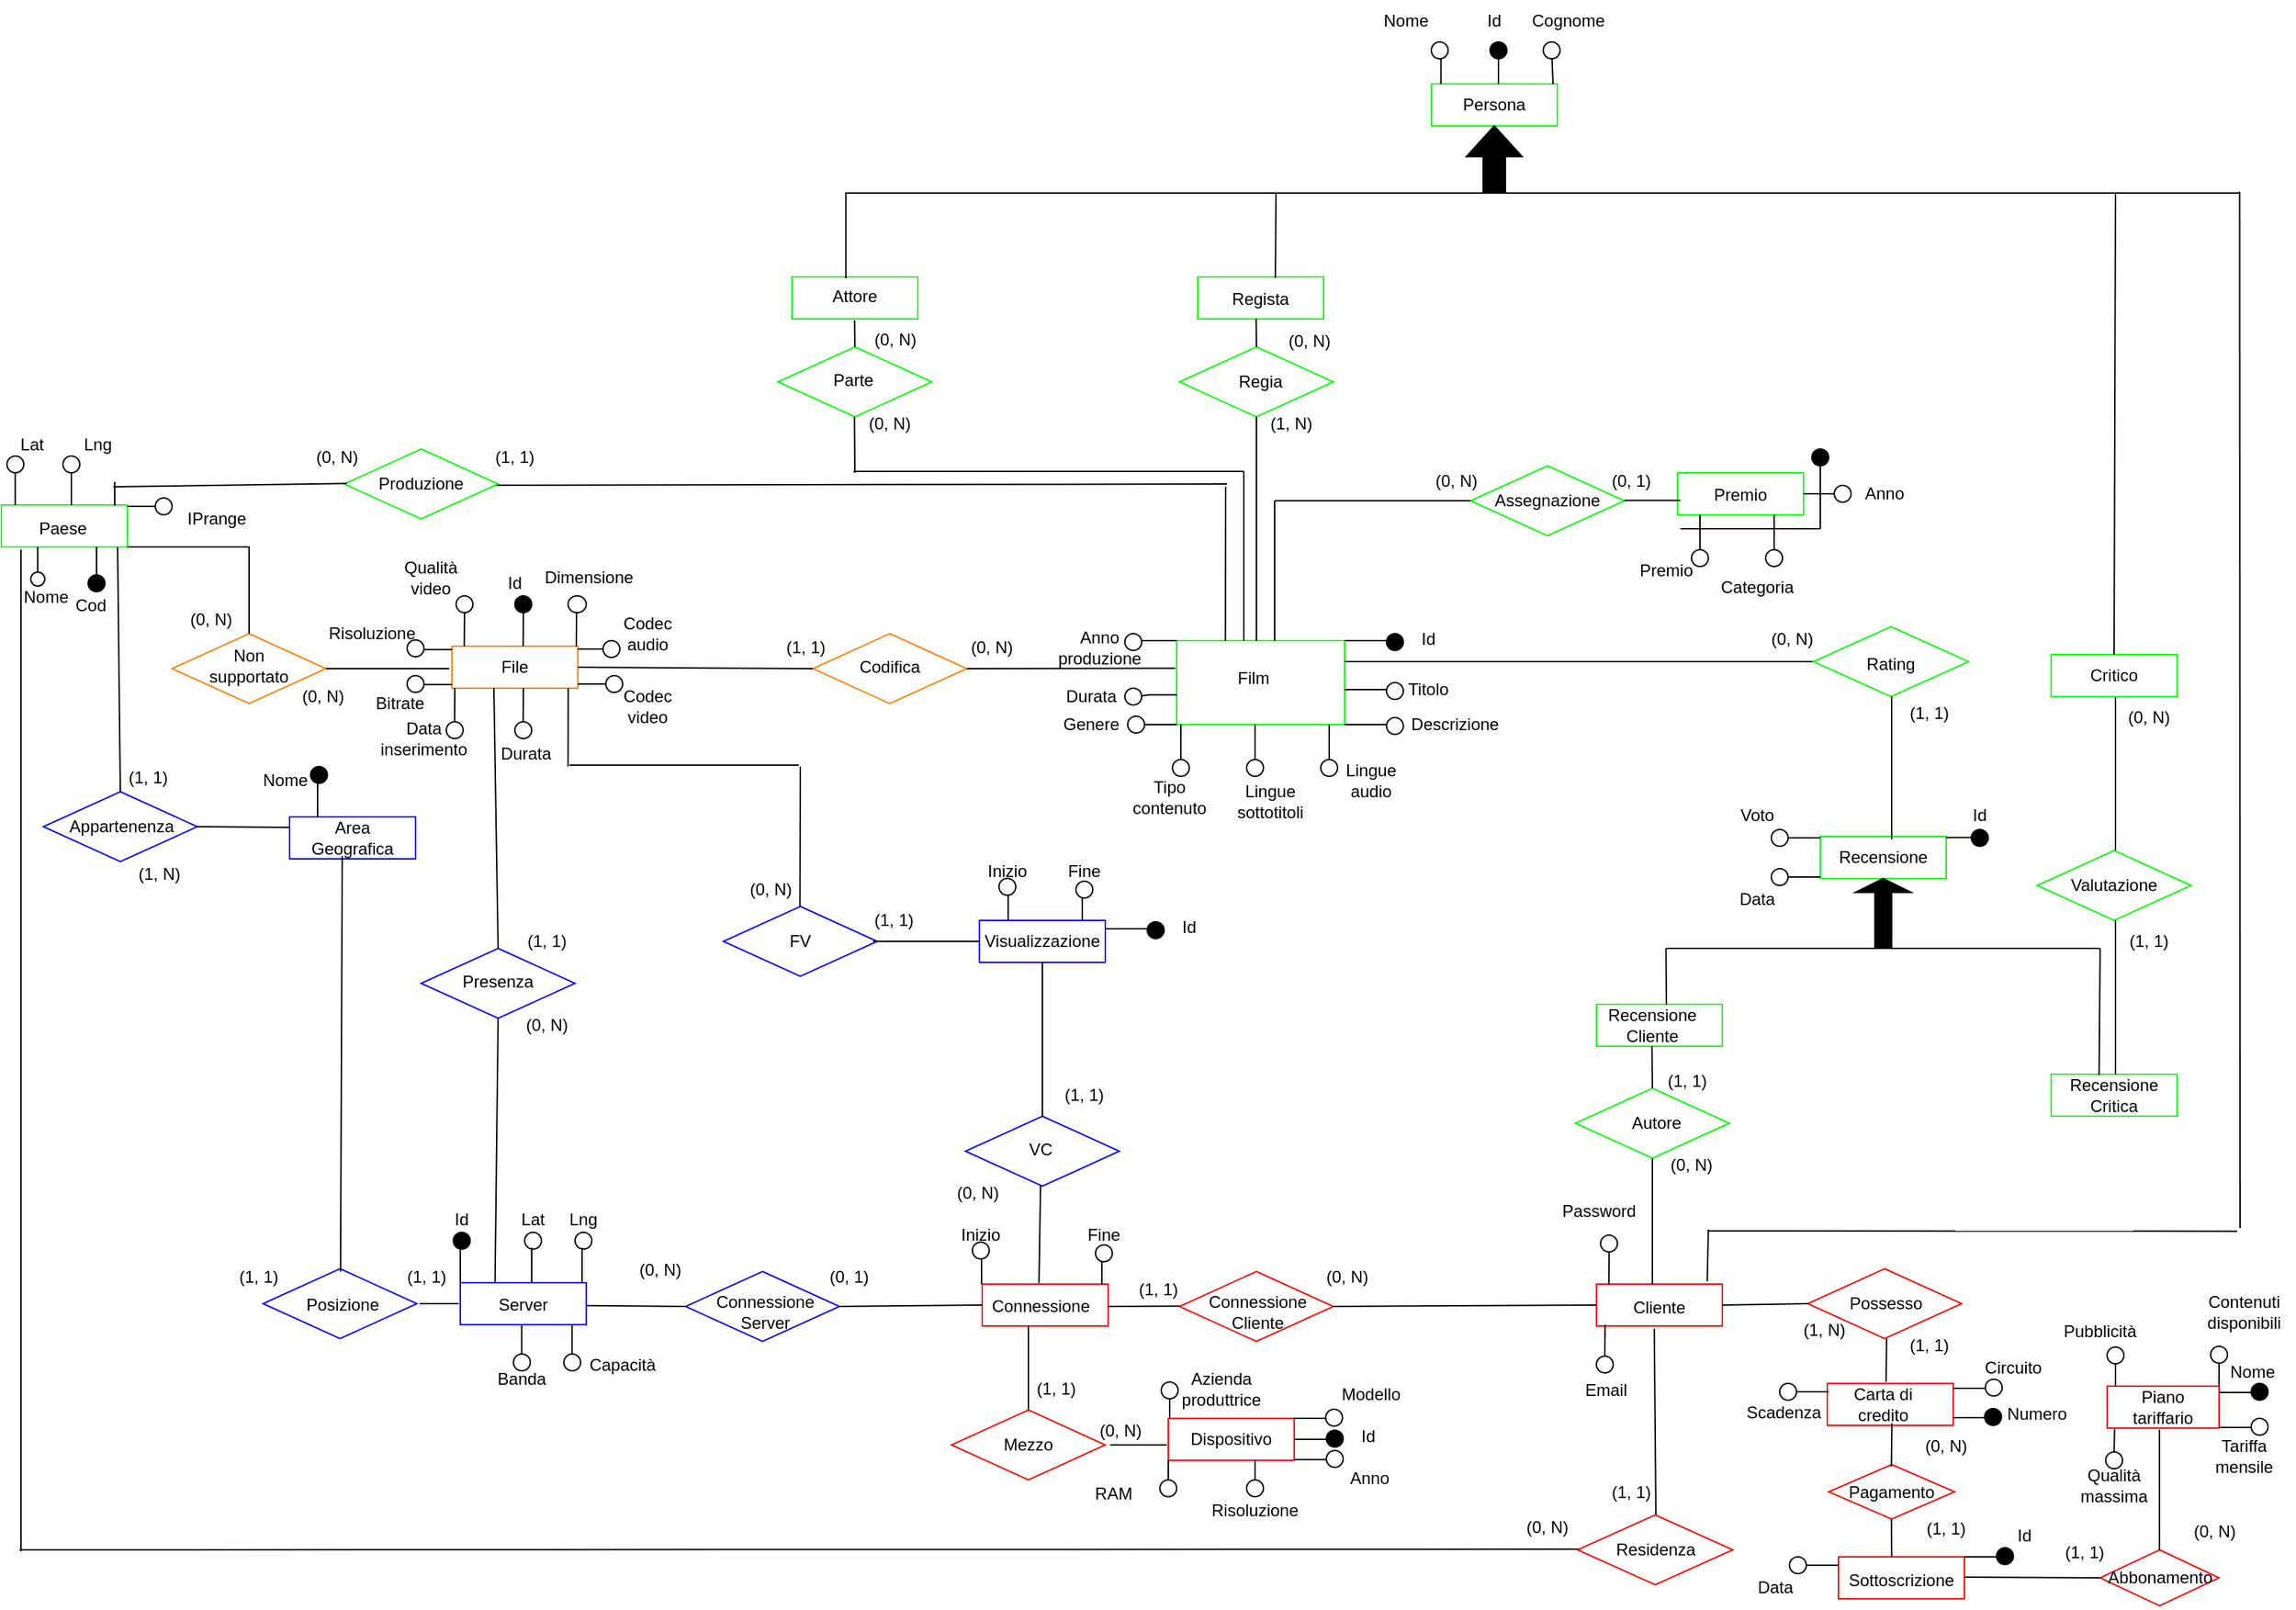 <mxfile version="21.7.5" type="github">
  <diagram id="R2lEEEUBdFMjLlhIrx00" name="Page-1">
    <mxGraphModel dx="1908" dy="1340" grid="1" gridSize="10" guides="1" tooltips="1" connect="1" arrows="1" fold="1" page="1" pageScale="1" pageWidth="1654" pageHeight="1169" math="0" shadow="0" extFonts="Permanent Marker^https://fonts.googleapis.com/css?family=Permanent+Marker">
      <root>
        <mxCell id="0" />
        <mxCell id="1" parent="0" />
        <mxCell id="wEso5dNl9bF7ikjrWa7B-19" value="" style="rhombus;whiteSpace=wrap;html=1;strokeColor=#0000FF;" parent="1" vertex="1">
          <mxGeometry x="310" y="690" width="110" height="50" as="geometry" />
        </mxCell>
        <mxCell id="k5sNIqVDAsuTKzZ9p33I-41" value="" style="rounded=0;whiteSpace=wrap;html=1;strokeColor=#FF0000;" parent="1" vertex="1">
          <mxGeometry x="1515" y="1003" width="80" height="30" as="geometry" />
        </mxCell>
        <mxCell id="k5sNIqVDAsuTKzZ9p33I-42" value="" style="rounded=0;whiteSpace=wrap;html=1;strokeColor=#FF0000;" parent="1" vertex="1">
          <mxGeometry x="1315" y="1001" width="90" height="30" as="geometry" />
        </mxCell>
        <mxCell id="k5sNIqVDAsuTKzZ9p33I-45" value="Piano tariffario" style="text;html=1;strokeColor=none;fillColor=none;align=center;verticalAlign=middle;whiteSpace=wrap;rounded=0;" parent="1" vertex="1">
          <mxGeometry x="1525" y="1003" width="60" height="30" as="geometry" />
        </mxCell>
        <mxCell id="k5sNIqVDAsuTKzZ9p33I-47" value="Carta di credito" style="text;html=1;strokeColor=none;fillColor=none;align=center;verticalAlign=middle;whiteSpace=wrap;rounded=0;" parent="1" vertex="1">
          <mxGeometry x="1325" y="1001" width="60" height="30" as="geometry" />
        </mxCell>
        <mxCell id="k5sNIqVDAsuTKzZ9p33I-49" value="" style="rhombus;whiteSpace=wrap;html=1;strokeColor=#FF0000;" parent="1" vertex="1">
          <mxGeometry x="1301" y="919" width="110" height="50" as="geometry" />
        </mxCell>
        <mxCell id="k5sNIqVDAsuTKzZ9p33I-50" value="" style="rounded=0;whiteSpace=wrap;html=1;strokeColor=#FF0000;" parent="1" vertex="1">
          <mxGeometry x="844" y="1026" width="90" height="30" as="geometry" />
        </mxCell>
        <mxCell id="k5sNIqVDAsuTKzZ9p33I-51" value="Dispositivo" style="text;html=1;strokeColor=none;fillColor=none;align=center;verticalAlign=middle;whiteSpace=wrap;rounded=0;" parent="1" vertex="1">
          <mxGeometry x="859" y="1026" width="60" height="30" as="geometry" />
        </mxCell>
        <mxCell id="k5sNIqVDAsuTKzZ9p33I-52" value="" style="rhombus;whiteSpace=wrap;html=1;strokeColor=#FF0000;" parent="1" vertex="1">
          <mxGeometry x="689" y="1020" width="110" height="50" as="geometry" />
        </mxCell>
        <mxCell id="k5sNIqVDAsuTKzZ9p33I-53" value="" style="rounded=0;whiteSpace=wrap;html=1;strokeColor=#FF0000;" parent="1" vertex="1">
          <mxGeometry x="1150" y="930" width="90" height="30" as="geometry" />
        </mxCell>
        <mxCell id="k5sNIqVDAsuTKzZ9p33I-55" value="" style="rounded=0;whiteSpace=wrap;html=1;strokeColor=#00FF00;" parent="1" vertex="1">
          <mxGeometry x="1150" y="730" width="90" height="30" as="geometry" />
        </mxCell>
        <mxCell id="k5sNIqVDAsuTKzZ9p33I-56" value="" style="rounded=0;whiteSpace=wrap;html=1;strokeColor=#00FF00;" parent="1" vertex="1">
          <mxGeometry x="1475" y="780" width="90" height="30" as="geometry" />
        </mxCell>
        <mxCell id="k5sNIqVDAsuTKzZ9p33I-57" value="" style="rounded=0;whiteSpace=wrap;html=1;strokeColor=#00FF00;" parent="1" vertex="1">
          <mxGeometry x="1310" y="610" width="90" height="30" as="geometry" />
        </mxCell>
        <mxCell id="k5sNIqVDAsuTKzZ9p33I-58" value="" style="rounded=0;whiteSpace=wrap;html=1;strokeColor=#FF0000;" parent="1" vertex="1">
          <mxGeometry x="711" y="930" width="90" height="30" as="geometry" />
        </mxCell>
        <mxCell id="k5sNIqVDAsuTKzZ9p33I-59" value="" style="rhombus;whiteSpace=wrap;html=1;strokeColor=#FF0000;" parent="1" vertex="1">
          <mxGeometry x="852" y="921" width="110" height="50" as="geometry" />
        </mxCell>
        <mxCell id="k5sNIqVDAsuTKzZ9p33I-61" value="" style="rounded=0;whiteSpace=wrap;html=1;strokeColor=#0000FF;" parent="1" vertex="1">
          <mxGeometry x="338" y="929" width="90" height="30" as="geometry" />
        </mxCell>
        <mxCell id="k5sNIqVDAsuTKzZ9p33I-62" value="" style="rhombus;whiteSpace=wrap;html=1;strokeColor=#0000FF;" parent="1" vertex="1">
          <mxGeometry x="197" y="919" width="110" height="50" as="geometry" />
        </mxCell>
        <mxCell id="k5sNIqVDAsuTKzZ9p33I-63" value="" style="rounded=0;whiteSpace=wrap;html=1;strokeColor=#0000FF;" parent="1" vertex="1">
          <mxGeometry x="216" y="596" width="90" height="30" as="geometry" />
        </mxCell>
        <mxCell id="k5sNIqVDAsuTKzZ9p33I-66" value="" style="rhombus;whiteSpace=wrap;html=1;strokeColor=#0000FF;" parent="1" vertex="1">
          <mxGeometry x="40" y="578" width="110" height="50" as="geometry" />
        </mxCell>
        <mxCell id="k5sNIqVDAsuTKzZ9p33I-67" value="" style="rounded=0;whiteSpace=wrap;html=1;strokeColor=#00FF00;" parent="1" vertex="1">
          <mxGeometry x="10" y="373" width="90" height="30" as="geometry" />
        </mxCell>
        <mxCell id="k5sNIqVDAsuTKzZ9p33I-69" value="Connessione" style="text;html=1;strokeColor=none;fillColor=none;align=center;verticalAlign=middle;whiteSpace=wrap;rounded=0;" parent="1" vertex="1">
          <mxGeometry x="723" y="931" width="60" height="30" as="geometry" />
        </mxCell>
        <mxCell id="k5sNIqVDAsuTKzZ9p33I-70" value="" style="rounded=0;whiteSpace=wrap;html=1;strokeColor=#00FF00;" parent="1" vertex="1">
          <mxGeometry x="850" y="470" width="120" height="60" as="geometry" />
        </mxCell>
        <mxCell id="k5sNIqVDAsuTKzZ9p33I-71" value="Film" style="text;html=1;strokeColor=none;fillColor=none;align=center;verticalAlign=middle;whiteSpace=wrap;rounded=0;" parent="1" vertex="1">
          <mxGeometry x="875" y="482" width="60" height="30" as="geometry" />
        </mxCell>
        <mxCell id="k5sNIqVDAsuTKzZ9p33I-72" value="" style="rounded=0;whiteSpace=wrap;html=1;strokeColor=#FF8000;" parent="1" vertex="1">
          <mxGeometry x="332" y="474" width="90" height="30" as="geometry" />
        </mxCell>
        <mxCell id="k5sNIqVDAsuTKzZ9p33I-74" value="File" style="text;html=1;strokeColor=none;fillColor=none;align=center;verticalAlign=middle;whiteSpace=wrap;rounded=0;" parent="1" vertex="1">
          <mxGeometry x="347" y="474" width="60" height="30" as="geometry" />
        </mxCell>
        <mxCell id="k5sNIqVDAsuTKzZ9p33I-76" value="Server" style="text;html=1;strokeColor=none;fillColor=none;align=center;verticalAlign=middle;whiteSpace=wrap;rounded=0;" parent="1" vertex="1">
          <mxGeometry x="353" y="930" width="60" height="30" as="geometry" />
        </mxCell>
        <mxCell id="k5sNIqVDAsuTKzZ9p33I-77" value="" style="rounded=0;whiteSpace=wrap;html=1;strokeColor=#00FF00;" parent="1" vertex="1">
          <mxGeometry x="1208" y="350" width="90" height="30" as="geometry" />
        </mxCell>
        <mxCell id="k5sNIqVDAsuTKzZ9p33I-78" value="" style="rounded=0;whiteSpace=wrap;html=1;strokeColor=#00FF00;" parent="1" vertex="1">
          <mxGeometry x="865" y="210" width="90" height="30" as="geometry" />
        </mxCell>
        <mxCell id="k5sNIqVDAsuTKzZ9p33I-79" value="" style="rounded=0;whiteSpace=wrap;html=1;strokeColor=#00FF00;" parent="1" vertex="1">
          <mxGeometry x="575" y="210" width="90" height="30" as="geometry" />
        </mxCell>
        <mxCell id="k5sNIqVDAsuTKzZ9p33I-80" value="" style="rounded=0;whiteSpace=wrap;html=1;strokeColor=#00FF00;" parent="1" vertex="1">
          <mxGeometry x="1032" y="72" width="90" height="30" as="geometry" />
        </mxCell>
        <mxCell id="k5sNIqVDAsuTKzZ9p33I-82" value="Persona" style="text;html=1;strokeColor=none;fillColor=none;align=center;verticalAlign=middle;whiteSpace=wrap;rounded=0;" parent="1" vertex="1">
          <mxGeometry x="1047" y="72" width="60" height="30" as="geometry" />
        </mxCell>
        <mxCell id="k5sNIqVDAsuTKzZ9p33I-83" value="Cliente" style="text;html=1;strokeColor=none;fillColor=none;align=center;verticalAlign=middle;whiteSpace=wrap;rounded=0;" parent="1" vertex="1">
          <mxGeometry x="1165" y="932" width="60" height="30" as="geometry" />
        </mxCell>
        <mxCell id="k5sNIqVDAsuTKzZ9p33I-87" value="" style="rhombus;whiteSpace=wrap;html=1;strokeColor=#FF8000;" parent="1" vertex="1">
          <mxGeometry x="590" y="465" width="110" height="50" as="geometry" />
        </mxCell>
        <mxCell id="k5sNIqVDAsuTKzZ9p33I-90" value="Recensione&lt;br&gt;Cliente" style="text;html=1;strokeColor=none;fillColor=none;align=center;verticalAlign=middle;whiteSpace=wrap;rounded=0;" parent="1" vertex="1">
          <mxGeometry x="1160" y="730" width="60" height="30" as="geometry" />
        </mxCell>
        <mxCell id="k5sNIqVDAsuTKzZ9p33I-91" value="Recensione&lt;br&gt;Critica" style="text;html=1;strokeColor=none;fillColor=none;align=center;verticalAlign=middle;whiteSpace=wrap;rounded=0;" parent="1" vertex="1">
          <mxGeometry x="1490" y="780" width="60" height="30" as="geometry" />
        </mxCell>
        <mxCell id="k5sNIqVDAsuTKzZ9p33I-92" value="Recensione" style="text;html=1;strokeColor=none;fillColor=none;align=center;verticalAlign=middle;whiteSpace=wrap;rounded=0;" parent="1" vertex="1">
          <mxGeometry x="1325" y="610" width="60" height="30" as="geometry" />
        </mxCell>
        <mxCell id="k5sNIqVDAsuTKzZ9p33I-95" value="Paese" style="text;html=1;strokeColor=none;fillColor=none;align=center;verticalAlign=middle;whiteSpace=wrap;rounded=0;" parent="1" vertex="1">
          <mxGeometry x="24" y="375" width="60" height="30" as="geometry" />
        </mxCell>
        <mxCell id="k5sNIqVDAsuTKzZ9p33I-96" value="Attore" style="text;html=1;strokeColor=none;fillColor=none;align=center;verticalAlign=middle;whiteSpace=wrap;rounded=0;" parent="1" vertex="1">
          <mxGeometry x="590" y="209" width="60" height="30" as="geometry" />
        </mxCell>
        <mxCell id="k5sNIqVDAsuTKzZ9p33I-97" value="Regista" style="text;html=1;strokeColor=none;fillColor=none;align=center;verticalAlign=middle;whiteSpace=wrap;rounded=0;" parent="1" vertex="1">
          <mxGeometry x="880" y="211" width="60" height="30" as="geometry" />
        </mxCell>
        <mxCell id="k5sNIqVDAsuTKzZ9p33I-98" value="" style="rhombus;whiteSpace=wrap;html=1;strokeColor=#00FF00;" parent="1" vertex="1">
          <mxGeometry x="852" y="260" width="110" height="50" as="geometry" />
        </mxCell>
        <mxCell id="k5sNIqVDAsuTKzZ9p33I-99" value="" style="rhombus;whiteSpace=wrap;html=1;strokeColor=#00FF00;" parent="1" vertex="1">
          <mxGeometry x="565" y="260" width="110" height="50" as="geometry" />
        </mxCell>
        <mxCell id="k5sNIqVDAsuTKzZ9p33I-100" value="Premio" style="text;html=1;strokeColor=none;fillColor=none;align=center;verticalAlign=middle;whiteSpace=wrap;rounded=0;" parent="1" vertex="1">
          <mxGeometry x="1223" y="351" width="60" height="30" as="geometry" />
        </mxCell>
        <mxCell id="k5sNIqVDAsuTKzZ9p33I-101" value="Area Geografica" style="text;html=1;strokeColor=none;fillColor=none;align=center;verticalAlign=middle;whiteSpace=wrap;rounded=0;" parent="1" vertex="1">
          <mxGeometry x="231" y="596" width="60" height="30" as="geometry" />
        </mxCell>
        <mxCell id="k5sNIqVDAsuTKzZ9p33I-104" value="" style="endArrow=none;html=1;rounded=0;" parent="1" edge="1">
          <mxGeometry width="50" height="50" relative="1" as="geometry">
            <mxPoint x="907" y="470" as="sourcePoint" />
            <mxPoint x="907" y="310" as="targetPoint" />
          </mxGeometry>
        </mxCell>
        <mxCell id="k5sNIqVDAsuTKzZ9p33I-105" value="" style="rhombus;whiteSpace=wrap;html=1;strokeColor=#00FF00;" parent="1" vertex="1">
          <mxGeometry x="1060" y="345" width="110" height="50" as="geometry" />
        </mxCell>
        <mxCell id="k5sNIqVDAsuTKzZ9p33I-107" value="" style="endArrow=none;html=1;rounded=0;" parent="1" edge="1">
          <mxGeometry width="50" height="50" relative="1" as="geometry">
            <mxPoint x="970" y="470" as="sourcePoint" />
            <mxPoint x="1000" y="470" as="targetPoint" />
          </mxGeometry>
        </mxCell>
        <mxCell id="k5sNIqVDAsuTKzZ9p33I-109" value="" style="endArrow=none;html=1;rounded=0;exitX=1;exitY=0.25;exitDx=0;exitDy=0;" parent="1" source="k5sNIqVDAsuTKzZ9p33I-70" edge="1">
          <mxGeometry width="50" height="50" relative="1" as="geometry">
            <mxPoint x="1010" y="520" as="sourcePoint" />
            <mxPoint x="1350" y="485" as="targetPoint" />
          </mxGeometry>
        </mxCell>
        <mxCell id="k5sNIqVDAsuTKzZ9p33I-111" value="Id" style="text;html=1;strokeColor=none;fillColor=none;align=center;verticalAlign=middle;whiteSpace=wrap;rounded=0;" parent="1" vertex="1">
          <mxGeometry x="1000" y="454" width="60" height="30" as="geometry" />
        </mxCell>
        <mxCell id="k5sNIqVDAsuTKzZ9p33I-112" value="Titolo" style="text;html=1;strokeColor=none;fillColor=none;align=center;verticalAlign=middle;whiteSpace=wrap;rounded=0;" parent="1" vertex="1">
          <mxGeometry x="1000" y="490" width="60" height="30" as="geometry" />
        </mxCell>
        <mxCell id="k5sNIqVDAsuTKzZ9p33I-113" value="Descrizione" style="text;html=1;strokeColor=none;fillColor=none;align=center;verticalAlign=middle;whiteSpace=wrap;rounded=0;" parent="1" vertex="1">
          <mxGeometry x="1019" y="515" width="60" height="30" as="geometry" />
        </mxCell>
        <mxCell id="k5sNIqVDAsuTKzZ9p33I-114" value="" style="endArrow=none;html=1;rounded=0;" parent="1" edge="1">
          <mxGeometry width="50" height="50" relative="1" as="geometry">
            <mxPoint x="920" y="470" as="sourcePoint" />
            <mxPoint x="920" y="370" as="targetPoint" />
          </mxGeometry>
        </mxCell>
        <mxCell id="k5sNIqVDAsuTKzZ9p33I-117" value="" style="endArrow=none;html=1;rounded=0;" parent="1" edge="1">
          <mxGeometry width="50" height="50" relative="1" as="geometry">
            <mxPoint x="898" y="470" as="sourcePoint" />
            <mxPoint x="898" y="349" as="targetPoint" />
          </mxGeometry>
        </mxCell>
        <mxCell id="k5sNIqVDAsuTKzZ9p33I-120" value="" style="endArrow=none;html=1;rounded=0;" parent="1" edge="1">
          <mxGeometry width="50" height="50" relative="1" as="geometry">
            <mxPoint x="884.81" y="470" as="sourcePoint" />
            <mxPoint x="885" y="360" as="targetPoint" />
          </mxGeometry>
        </mxCell>
        <mxCell id="k5sNIqVDAsuTKzZ9p33I-122" value="" style="endArrow=none;html=1;rounded=0;" parent="1" source="_1fCrYJ_j_KKykFuxCys-13" edge="1">
          <mxGeometry width="50" height="50" relative="1" as="geometry">
            <mxPoint x="820" y="530" as="sourcePoint" />
            <mxPoint x="850" y="530" as="targetPoint" />
          </mxGeometry>
        </mxCell>
        <mxCell id="k5sNIqVDAsuTKzZ9p33I-123" value="" style="endArrow=none;html=1;rounded=0;" parent="1" edge="1">
          <mxGeometry width="50" height="50" relative="1" as="geometry">
            <mxPoint x="820" y="470" as="sourcePoint" />
            <mxPoint x="850" y="470" as="targetPoint" />
            <Array as="points">
              <mxPoint x="840" y="470" />
            </Array>
          </mxGeometry>
        </mxCell>
        <mxCell id="k5sNIqVDAsuTKzZ9p33I-124" value="" style="endArrow=none;html=1;rounded=0;" parent="1" source="_1fCrYJ_j_KKykFuxCys-15" edge="1">
          <mxGeometry width="50" height="50" relative="1" as="geometry">
            <mxPoint x="820" y="508.74" as="sourcePoint" />
            <mxPoint x="850" y="508.74" as="targetPoint" />
            <Array as="points">
              <mxPoint x="830" y="508.74" />
            </Array>
          </mxGeometry>
        </mxCell>
        <mxCell id="k5sNIqVDAsuTKzZ9p33I-125" value="" style="endArrow=none;html=1;rounded=0;exitX=0.5;exitY=0;exitDx=0;exitDy=0;entryX=0.923;entryY=1.012;entryDx=0;entryDy=0;entryPerimeter=0;" parent="1" source="k5sNIqVDAsuTKzZ9p33I-66" target="k5sNIqVDAsuTKzZ9p33I-67" edge="1">
          <mxGeometry width="50" height="50" relative="1" as="geometry">
            <mxPoint x="133" y="558" as="sourcePoint" />
            <mxPoint x="81.0" y="403" as="targetPoint" />
          </mxGeometry>
        </mxCell>
        <mxCell id="k5sNIqVDAsuTKzZ9p33I-126" value="" style="endArrow=none;html=1;rounded=0;exitX=0.5;exitY=0;exitDx=0;exitDy=0;entryX=0.502;entryY=1.037;entryDx=0;entryDy=0;entryPerimeter=0;" parent="1" edge="1">
          <mxGeometry width="50" height="50" relative="1" as="geometry">
            <mxPoint x="252.39" y="921.15" as="sourcePoint" />
            <mxPoint x="253.61" y="624" as="targetPoint" />
          </mxGeometry>
        </mxCell>
        <mxCell id="k5sNIqVDAsuTKzZ9p33I-127" value="Appartenenza" style="text;html=1;strokeColor=none;fillColor=none;align=center;verticalAlign=middle;whiteSpace=wrap;rounded=0;" parent="1" vertex="1">
          <mxGeometry x="66" y="588" width="60" height="30" as="geometry" />
        </mxCell>
        <mxCell id="k5sNIqVDAsuTKzZ9p33I-128" value="Codifica" style="text;html=1;strokeColor=none;fillColor=none;align=center;verticalAlign=middle;whiteSpace=wrap;rounded=0;" parent="1" vertex="1">
          <mxGeometry x="615" y="474" width="60" height="30" as="geometry" />
        </mxCell>
        <mxCell id="k5sNIqVDAsuTKzZ9p33I-130" value="Parte" style="text;html=1;strokeColor=none;fillColor=none;align=center;verticalAlign=middle;whiteSpace=wrap;rounded=0;" parent="1" vertex="1">
          <mxGeometry x="589" y="269" width="60" height="30" as="geometry" />
        </mxCell>
        <mxCell id="k5sNIqVDAsuTKzZ9p33I-131" value="Regia" style="text;html=1;strokeColor=none;fillColor=none;align=center;verticalAlign=middle;whiteSpace=wrap;rounded=0;" parent="1" vertex="1">
          <mxGeometry x="880" y="270" width="60" height="30" as="geometry" />
        </mxCell>
        <mxCell id="k5sNIqVDAsuTKzZ9p33I-132" value="Assegnazione" style="text;html=1;strokeColor=none;fillColor=none;align=center;verticalAlign=middle;whiteSpace=wrap;rounded=0;" parent="1" vertex="1">
          <mxGeometry x="1085" y="355" width="60" height="30" as="geometry" />
        </mxCell>
        <mxCell id="k5sNIqVDAsuTKzZ9p33I-133" value="Posizione" style="text;html=1;strokeColor=none;fillColor=none;align=center;verticalAlign=middle;whiteSpace=wrap;rounded=0;" parent="1" vertex="1">
          <mxGeometry x="224" y="930" width="60" height="30" as="geometry" />
        </mxCell>
        <mxCell id="k5sNIqVDAsuTKzZ9p33I-135" value="Connessione Cliente" style="text;html=1;strokeColor=none;fillColor=none;align=center;verticalAlign=middle;whiteSpace=wrap;rounded=0;" parent="1" vertex="1">
          <mxGeometry x="878" y="935" width="60" height="30" as="geometry" />
        </mxCell>
        <mxCell id="k5sNIqVDAsuTKzZ9p33I-136" value="Mezzo" style="text;html=1;strokeColor=none;fillColor=none;align=center;verticalAlign=middle;whiteSpace=wrap;rounded=0;" parent="1" vertex="1">
          <mxGeometry x="714" y="1030" width="60" height="30" as="geometry" />
        </mxCell>
        <mxCell id="k5sNIqVDAsuTKzZ9p33I-137" value="Possesso" style="text;html=1;strokeColor=none;fillColor=none;align=center;verticalAlign=middle;whiteSpace=wrap;rounded=0;" parent="1" vertex="1">
          <mxGeometry x="1327" y="929" width="60" height="30" as="geometry" />
        </mxCell>
        <mxCell id="k5sNIqVDAsuTKzZ9p33I-140" value="" style="endArrow=none;html=1;rounded=0;entryX=0;entryY=0.25;entryDx=0;entryDy=0;exitX=1;exitY=0.5;exitDx=0;exitDy=0;" parent="1" source="k5sNIqVDAsuTKzZ9p33I-66" target="k5sNIqVDAsuTKzZ9p33I-63" edge="1">
          <mxGeometry width="50" height="50" relative="1" as="geometry">
            <mxPoint x="170" y="603" as="sourcePoint" />
            <mxPoint x="147" y="604.09" as="targetPoint" />
          </mxGeometry>
        </mxCell>
        <mxCell id="k5sNIqVDAsuTKzZ9p33I-141" value="" style="endArrow=none;html=1;rounded=0;entryX=0;entryY=0.5;entryDx=0;entryDy=0;" parent="1" edge="1">
          <mxGeometry width="50" height="50" relative="1" as="geometry">
            <mxPoint x="309" y="944" as="sourcePoint" />
            <mxPoint x="337" y="944" as="targetPoint" />
          </mxGeometry>
        </mxCell>
        <mxCell id="k5sNIqVDAsuTKzZ9p33I-145" value="" style="shape=singleArrow;direction=north;whiteSpace=wrap;html=1;fillColor=#000000;" parent="1" vertex="1">
          <mxGeometry x="1335" y="640" width="40" height="50" as="geometry" />
        </mxCell>
        <mxCell id="k5sNIqVDAsuTKzZ9p33I-147" value="" style="endArrow=none;html=1;rounded=0;entryX=0;entryY=0.5;entryDx=0;entryDy=0;exitX=1;exitY=0.5;exitDx=0;exitDy=0;" parent="1" source="k5sNIqVDAsuTKzZ9p33I-59" target="k5sNIqVDAsuTKzZ9p33I-53" edge="1">
          <mxGeometry width="50" height="50" relative="1" as="geometry">
            <mxPoint x="1080" y="945" as="sourcePoint" />
            <mxPoint x="1355" y="943.52" as="targetPoint" />
            <Array as="points" />
          </mxGeometry>
        </mxCell>
        <mxCell id="k5sNIqVDAsuTKzZ9p33I-148" value="" style="endArrow=none;html=1;rounded=0;" parent="1" edge="1">
          <mxGeometry width="50" height="50" relative="1" as="geometry">
            <mxPoint x="1200" y="690" as="sourcePoint" />
            <mxPoint x="1510" y="690" as="targetPoint" />
            <Array as="points" />
          </mxGeometry>
        </mxCell>
        <mxCell id="k5sNIqVDAsuTKzZ9p33I-150" value="" style="rhombus;whiteSpace=wrap;html=1;strokeColor=#00FF00;" parent="1" vertex="1">
          <mxGeometry x="1135" y="790" width="110" height="50" as="geometry" />
        </mxCell>
        <mxCell id="k5sNIqVDAsuTKzZ9p33I-152" value="Autore" style="text;html=1;strokeColor=none;fillColor=none;align=center;verticalAlign=middle;whiteSpace=wrap;rounded=0;" parent="1" vertex="1">
          <mxGeometry x="1163" y="800" width="60" height="30" as="geometry" />
        </mxCell>
        <mxCell id="k5sNIqVDAsuTKzZ9p33I-158" value="" style="endArrow=none;html=1;rounded=0;entryX=0.25;entryY=1;entryDx=0;entryDy=0;exitX=0.5;exitY=0;exitDx=0;exitDy=0;" parent="1" source="wEso5dNl9bF7ikjrWa7B-19" target="k5sNIqVDAsuTKzZ9p33I-74" edge="1">
          <mxGeometry width="50" height="50" relative="1" as="geometry">
            <mxPoint x="361" y="610" as="sourcePoint" />
            <mxPoint x="366" y="510" as="targetPoint" />
          </mxGeometry>
        </mxCell>
        <mxCell id="k5sNIqVDAsuTKzZ9p33I-159" value="" style="endArrow=none;html=1;rounded=0;exitX=1;exitY=0.5;exitDx=0;exitDy=0;" parent="1" source="k5sNIqVDAsuTKzZ9p33I-72" edge="1">
          <mxGeometry width="50" height="50" relative="1" as="geometry">
            <mxPoint x="530" y="490" as="sourcePoint" />
            <mxPoint x="590" y="490" as="targetPoint" />
          </mxGeometry>
        </mxCell>
        <mxCell id="k5sNIqVDAsuTKzZ9p33I-165" value="" style="endArrow=none;html=1;rounded=0;" parent="1" edge="1">
          <mxGeometry width="50" height="50" relative="1" as="geometry">
            <mxPoint x="619" y="349" as="sourcePoint" />
            <mxPoint x="898" y="349" as="targetPoint" />
          </mxGeometry>
        </mxCell>
        <mxCell id="k5sNIqVDAsuTKzZ9p33I-166" value="" style="endArrow=none;html=1;rounded=0;" parent="1" edge="1">
          <mxGeometry width="50" height="50" relative="1" as="geometry">
            <mxPoint x="620" y="350" as="sourcePoint" />
            <mxPoint x="619.71" y="310" as="targetPoint" />
          </mxGeometry>
        </mxCell>
        <mxCell id="k5sNIqVDAsuTKzZ9p33I-167" value="" style="endArrow=none;html=1;rounded=0;" parent="1" edge="1">
          <mxGeometry width="50" height="50" relative="1" as="geometry">
            <mxPoint x="360.792" y="358.906" as="sourcePoint" />
            <mxPoint x="886" y="358" as="targetPoint" />
          </mxGeometry>
        </mxCell>
        <mxCell id="k5sNIqVDAsuTKzZ9p33I-169" value="" style="endArrow=none;html=1;rounded=0;exitX=0.321;exitY=0.022;exitDx=0;exitDy=0;exitPerimeter=0;" parent="1" source="k5sNIqVDAsuTKzZ9p33I-91" edge="1">
          <mxGeometry width="50" height="50" relative="1" as="geometry">
            <mxPoint x="1511.47" y="780" as="sourcePoint" />
            <mxPoint x="1510" y="690" as="targetPoint" />
          </mxGeometry>
        </mxCell>
        <mxCell id="k5sNIqVDAsuTKzZ9p33I-170" value="" style="endArrow=none;html=1;rounded=0;" parent="1" edge="1">
          <mxGeometry width="50" height="50" relative="1" as="geometry">
            <mxPoint x="1200" y="730" as="sourcePoint" />
            <mxPoint x="1199.72" y="690" as="targetPoint" />
          </mxGeometry>
        </mxCell>
        <mxCell id="k5sNIqVDAsuTKzZ9p33I-172" value="" style="endArrow=none;html=1;rounded=0;exitX=0.661;exitY=0.043;exitDx=0;exitDy=0;exitPerimeter=0;" parent="1" edge="1">
          <mxGeometry width="50" height="50" relative="1" as="geometry">
            <mxPoint x="744" y="1020" as="sourcePoint" />
            <mxPoint x="744" y="960" as="targetPoint" />
          </mxGeometry>
        </mxCell>
        <mxCell id="k5sNIqVDAsuTKzZ9p33I-173" value="" style="endArrow=none;html=1;rounded=0;" parent="1" edge="1">
          <mxGeometry width="50" height="50" relative="1" as="geometry">
            <mxPoint x="843" y="1045" as="sourcePoint" />
            <mxPoint x="802.38" y="1045" as="targetPoint" />
          </mxGeometry>
        </mxCell>
        <mxCell id="k5sNIqVDAsuTKzZ9p33I-175" value="" style="endArrow=none;html=1;rounded=0;entryX=0;entryY=0.5;entryDx=0;entryDy=0;" parent="1" edge="1">
          <mxGeometry width="50" height="50" relative="1" as="geometry">
            <mxPoint x="801" y="945.94" as="sourcePoint" />
            <mxPoint x="852" y="945.73" as="targetPoint" />
          </mxGeometry>
        </mxCell>
        <mxCell id="k5sNIqVDAsuTKzZ9p33I-176" value="" style="shape=singleArrow;direction=north;whiteSpace=wrap;html=1;arrowWidth=0.397;arrowSize=0.458;strokeColor=#000000;fillColor=#000000;" parent="1" vertex="1">
          <mxGeometry x="1057" y="102" width="40" height="48" as="geometry" />
        </mxCell>
        <mxCell id="k5sNIqVDAsuTKzZ9p33I-177" value="" style="endArrow=none;html=1;rounded=0;" parent="1" edge="1">
          <mxGeometry width="50" height="50" relative="1" as="geometry">
            <mxPoint x="613" y="150" as="sourcePoint" />
            <mxPoint x="923" y="150" as="targetPoint" />
            <Array as="points" />
          </mxGeometry>
        </mxCell>
        <mxCell id="k5sNIqVDAsuTKzZ9p33I-181" value="" style="endArrow=none;html=1;rounded=0;exitX=0.617;exitY=0.025;exitDx=0;exitDy=0;exitPerimeter=0;" parent="1" source="k5sNIqVDAsuTKzZ9p33I-78" edge="1">
          <mxGeometry width="50" height="50" relative="1" as="geometry">
            <mxPoint x="922.25" y="207.54" as="sourcePoint" />
            <mxPoint x="921" y="150" as="targetPoint" />
          </mxGeometry>
        </mxCell>
        <mxCell id="k5sNIqVDAsuTKzZ9p33I-182" value="" style="endArrow=none;html=1;rounded=0;" parent="1" edge="1">
          <mxGeometry width="50" height="50" relative="1" as="geometry">
            <mxPoint x="620" y="260" as="sourcePoint" />
            <mxPoint x="619.79" y="241" as="targetPoint" />
          </mxGeometry>
        </mxCell>
        <mxCell id="k5sNIqVDAsuTKzZ9p33I-183" value="" style="endArrow=none;html=1;rounded=0;exitX=0.5;exitY=0;exitDx=0;exitDy=0;" parent="1" source="k5sNIqVDAsuTKzZ9p33I-98" edge="1">
          <mxGeometry width="50" height="50" relative="1" as="geometry">
            <mxPoint x="907.08" y="280" as="sourcePoint" />
            <mxPoint x="906.79" y="240" as="targetPoint" />
          </mxGeometry>
        </mxCell>
        <mxCell id="k5sNIqVDAsuTKzZ9p33I-184" value="" style="endArrow=none;html=1;rounded=0;" parent="1" edge="1">
          <mxGeometry width="50" height="50" relative="1" as="geometry">
            <mxPoint x="1170" y="369.8" as="sourcePoint" />
            <mxPoint x="1210" y="369.8" as="targetPoint" />
          </mxGeometry>
        </mxCell>
        <mxCell id="k5sNIqVDAsuTKzZ9p33I-185" value="" style="endArrow=none;html=1;rounded=0;entryX=0.5;entryY=1;entryDx=0;entryDy=0;" parent="1" target="k5sNIqVDAsuTKzZ9p33I-150" edge="1">
          <mxGeometry width="50" height="50" relative="1" as="geometry">
            <mxPoint x="1190" y="930" as="sourcePoint" />
            <mxPoint x="1180" y="860" as="targetPoint" />
          </mxGeometry>
        </mxCell>
        <mxCell id="k5sNIqVDAsuTKzZ9p33I-186" value="" style="endArrow=none;html=1;rounded=0;" parent="1" edge="1">
          <mxGeometry width="50" height="50" relative="1" as="geometry">
            <mxPoint x="1190" y="790" as="sourcePoint" />
            <mxPoint x="1189.71" y="760" as="targetPoint" />
          </mxGeometry>
        </mxCell>
        <mxCell id="k5sNIqVDAsuTKzZ9p33I-193" value="" style="rhombus;whiteSpace=wrap;html=1;strokeColor=#FF8000;" parent="1" vertex="1">
          <mxGeometry x="132" y="465" width="110" height="50" as="geometry" />
        </mxCell>
        <mxCell id="k5sNIqVDAsuTKzZ9p33I-195" value="" style="endArrow=none;html=1;rounded=0;exitX=1;exitY=0.5;exitDx=0;exitDy=0;" parent="1" source="k5sNIqVDAsuTKzZ9p33I-193" edge="1">
          <mxGeometry width="50" height="50" relative="1" as="geometry">
            <mxPoint x="365" y="490" as="sourcePoint" />
            <mxPoint x="330" y="490" as="targetPoint" />
          </mxGeometry>
        </mxCell>
        <mxCell id="k5sNIqVDAsuTKzZ9p33I-196" value="" style="endArrow=none;html=1;rounded=0;exitX=1;exitY=1;exitDx=0;exitDy=0;entryX=0.5;entryY=0;entryDx=0;entryDy=0;" parent="1" source="k5sNIqVDAsuTKzZ9p33I-67" target="k5sNIqVDAsuTKzZ9p33I-193" edge="1">
          <mxGeometry width="50" height="50" relative="1" as="geometry">
            <mxPoint x="130" y="401" as="sourcePoint" />
            <mxPoint x="130" y="490" as="targetPoint" />
            <Array as="points">
              <mxPoint x="187" y="403" />
            </Array>
          </mxGeometry>
        </mxCell>
        <mxCell id="k5sNIqVDAsuTKzZ9p33I-197" value="Non supportato" style="text;html=1;strokeColor=none;fillColor=none;align=center;verticalAlign=middle;whiteSpace=wrap;rounded=0;" parent="1" vertex="1">
          <mxGeometry x="157" y="473" width="60" height="30" as="geometry" />
        </mxCell>
        <mxCell id="-mlxL7GmKCFfPGtsUiSz-2" value="" style="rhombus;whiteSpace=wrap;html=1;strokeColor=#00FF00;" parent="1" vertex="1">
          <mxGeometry x="1305" y="460" width="111" height="50" as="geometry" />
        </mxCell>
        <mxCell id="-mlxL7GmKCFfPGtsUiSz-3" value="Rating" style="text;html=1;strokeColor=none;fillColor=none;align=center;verticalAlign=middle;whiteSpace=wrap;rounded=0;" parent="1" vertex="1">
          <mxGeometry x="1330" y="472" width="61" height="30" as="geometry" />
        </mxCell>
        <mxCell id="-mlxL7GmKCFfPGtsUiSz-4" value="" style="rhombus;whiteSpace=wrap;html=1;strokeColor=#00FF00;" parent="1" vertex="1">
          <mxGeometry x="255" y="333" width="110" height="50" as="geometry" />
        </mxCell>
        <mxCell id="-mlxL7GmKCFfPGtsUiSz-6" value="Produzione" style="text;html=1;strokeColor=none;fillColor=none;align=center;verticalAlign=middle;whiteSpace=wrap;rounded=0;" parent="1" vertex="1">
          <mxGeometry x="280" y="343" width="60" height="30" as="geometry" />
        </mxCell>
        <mxCell id="37XnIs0dzVASl2rGEqxQ-10" value="(1, 1)" style="text;html=1;strokeColor=none;fillColor=none;align=center;verticalAlign=middle;whiteSpace=wrap;rounded=0;" parent="1" vertex="1">
          <mxGeometry x="555" y="460" width="60" height="30" as="geometry" />
        </mxCell>
        <mxCell id="37XnIs0dzVASl2rGEqxQ-11" value="(0, N)" style="text;html=1;strokeColor=none;fillColor=none;align=center;verticalAlign=middle;whiteSpace=wrap;rounded=0;" parent="1" vertex="1">
          <mxGeometry x="688" y="460" width="60" height="30" as="geometry" />
        </mxCell>
        <mxCell id="37XnIs0dzVASl2rGEqxQ-13" value="(0, N)" style="text;html=1;strokeColor=none;fillColor=none;align=center;verticalAlign=middle;whiteSpace=wrap;rounded=0;" parent="1" vertex="1">
          <mxGeometry x="619" y="240" width="60" height="30" as="geometry" />
        </mxCell>
        <mxCell id="37XnIs0dzVASl2rGEqxQ-14" value="(0, N)" style="text;html=1;strokeColor=none;fillColor=none;align=center;verticalAlign=middle;whiteSpace=wrap;rounded=0;" parent="1" vertex="1">
          <mxGeometry x="615" y="300" width="60" height="30" as="geometry" />
        </mxCell>
        <mxCell id="37XnIs0dzVASl2rGEqxQ-15" value="(0, N)" style="text;html=1;strokeColor=none;fillColor=none;align=center;verticalAlign=middle;whiteSpace=wrap;rounded=0;" parent="1" vertex="1">
          <mxGeometry x="915" y="241" width="60" height="30" as="geometry" />
        </mxCell>
        <mxCell id="37XnIs0dzVASl2rGEqxQ-16" value="(1, N)" style="text;html=1;strokeColor=none;fillColor=none;align=center;verticalAlign=middle;whiteSpace=wrap;rounded=0;" parent="1" vertex="1">
          <mxGeometry x="902" y="300" width="60" height="30" as="geometry" />
        </mxCell>
        <mxCell id="37XnIs0dzVASl2rGEqxQ-18" value="" style="endArrow=none;html=1;rounded=0;" parent="1" edge="1">
          <mxGeometry width="50" height="50" relative="1" as="geometry">
            <mxPoint x="920" y="370" as="sourcePoint" />
            <mxPoint x="1060" y="370" as="targetPoint" />
          </mxGeometry>
        </mxCell>
        <mxCell id="37XnIs0dzVASl2rGEqxQ-17" value="(0, N)" style="text;html=1;strokeColor=none;fillColor=none;align=center;verticalAlign=middle;whiteSpace=wrap;rounded=0;" parent="1" vertex="1">
          <mxGeometry x="1020" y="341" width="60" height="30" as="geometry" />
        </mxCell>
        <mxCell id="37XnIs0dzVASl2rGEqxQ-19" value="(0, 1)" style="text;html=1;strokeColor=none;fillColor=none;align=center;verticalAlign=middle;whiteSpace=wrap;rounded=0;" parent="1" vertex="1">
          <mxGeometry x="1145" y="341" width="60" height="30" as="geometry" />
        </mxCell>
        <mxCell id="37XnIs0dzVASl2rGEqxQ-20" value="(0, N)" style="text;html=1;strokeColor=none;fillColor=none;align=center;verticalAlign=middle;whiteSpace=wrap;rounded=0;" parent="1" vertex="1">
          <mxGeometry x="1260" y="454" width="60" height="30" as="geometry" />
        </mxCell>
        <mxCell id="37XnIs0dzVASl2rGEqxQ-21" value="(1, 1)" style="text;html=1;strokeColor=none;fillColor=none;align=center;verticalAlign=middle;whiteSpace=wrap;rounded=0;" parent="1" vertex="1">
          <mxGeometry x="1358" y="507" width="60" height="30" as="geometry" />
        </mxCell>
        <mxCell id="37XnIs0dzVASl2rGEqxQ-22" value="(1, 1)" style="text;html=1;strokeColor=none;fillColor=none;align=center;verticalAlign=middle;whiteSpace=wrap;rounded=0;" parent="1" vertex="1">
          <mxGeometry x="1185" y="770" width="60" height="30" as="geometry" />
        </mxCell>
        <mxCell id="37XnIs0dzVASl2rGEqxQ-23" value="(0, N)" style="text;html=1;strokeColor=none;fillColor=none;align=center;verticalAlign=middle;whiteSpace=wrap;rounded=0;" parent="1" vertex="1">
          <mxGeometry x="1187.5" y="830" width="60" height="30" as="geometry" />
        </mxCell>
        <mxCell id="37XnIs0dzVASl2rGEqxQ-27" value="(1, N)" style="text;html=1;strokeColor=none;fillColor=none;align=center;verticalAlign=middle;whiteSpace=wrap;rounded=0;" parent="1" vertex="1">
          <mxGeometry x="1283" y="948" width="60" height="30" as="geometry" />
        </mxCell>
        <mxCell id="37XnIs0dzVASl2rGEqxQ-28" value="(1, 1)" style="text;html=1;strokeColor=none;fillColor=none;align=center;verticalAlign=middle;whiteSpace=wrap;rounded=0;" parent="1" vertex="1">
          <mxGeometry x="1358" y="959" width="60" height="30" as="geometry" />
        </mxCell>
        <mxCell id="37XnIs0dzVASl2rGEqxQ-30" value="(0, N)" style="text;html=1;strokeColor=none;fillColor=none;align=center;verticalAlign=middle;whiteSpace=wrap;rounded=0;" parent="1" vertex="1">
          <mxGeometry x="1370" y="1031" width="60" height="30" as="geometry" />
        </mxCell>
        <mxCell id="37XnIs0dzVASl2rGEqxQ-31" value="(0, N)" style="text;html=1;strokeColor=none;fillColor=none;align=center;verticalAlign=middle;whiteSpace=wrap;rounded=0;" parent="1" vertex="1">
          <mxGeometry x="220" y="324" width="60" height="30" as="geometry" />
        </mxCell>
        <mxCell id="37XnIs0dzVASl2rGEqxQ-32" value="(1, 1)" style="text;html=1;strokeColor=none;fillColor=none;align=center;verticalAlign=middle;whiteSpace=wrap;rounded=0;" parent="1" vertex="1">
          <mxGeometry x="347" y="324" width="60" height="30" as="geometry" />
        </mxCell>
        <mxCell id="37XnIs0dzVASl2rGEqxQ-33" value="(0, N)" style="text;html=1;strokeColor=none;fillColor=none;align=center;verticalAlign=middle;whiteSpace=wrap;rounded=0;" parent="1" vertex="1">
          <mxGeometry x="130" y="440" width="60" height="30" as="geometry" />
        </mxCell>
        <mxCell id="37XnIs0dzVASl2rGEqxQ-34" value="(0, N)" style="text;html=1;strokeColor=none;fillColor=none;align=center;verticalAlign=middle;whiteSpace=wrap;rounded=0;" parent="1" vertex="1">
          <mxGeometry x="210" y="495" width="60" height="30" as="geometry" />
        </mxCell>
        <mxCell id="37XnIs0dzVASl2rGEqxQ-35" value="(1, 1)" style="text;html=1;strokeColor=none;fillColor=none;align=center;verticalAlign=middle;whiteSpace=wrap;rounded=0;" parent="1" vertex="1">
          <mxGeometry x="85" y="553" width="60" height="30" as="geometry" />
        </mxCell>
        <mxCell id="37XnIs0dzVASl2rGEqxQ-36" value="(1, N)" style="text;html=1;strokeColor=none;fillColor=none;align=center;verticalAlign=middle;whiteSpace=wrap;rounded=0;" parent="1" vertex="1">
          <mxGeometry x="93" y="622" width="60" height="30" as="geometry" />
        </mxCell>
        <mxCell id="37XnIs0dzVASl2rGEqxQ-37" value="(1, 1)" style="text;html=1;strokeColor=none;fillColor=none;align=center;verticalAlign=middle;whiteSpace=wrap;rounded=0;" parent="1" vertex="1">
          <mxGeometry x="164" y="910" width="60" height="30" as="geometry" />
        </mxCell>
        <mxCell id="37XnIs0dzVASl2rGEqxQ-38" value="(1, 1)" style="text;html=1;strokeColor=none;fillColor=none;align=center;verticalAlign=middle;whiteSpace=wrap;rounded=0;" parent="1" vertex="1">
          <mxGeometry x="284" y="910" width="60" height="30" as="geometry" />
        </mxCell>
        <mxCell id="37XnIs0dzVASl2rGEqxQ-39" value="(0, N)" style="text;html=1;strokeColor=none;fillColor=none;align=center;verticalAlign=middle;whiteSpace=wrap;rounded=0;" parent="1" vertex="1">
          <mxGeometry x="942" y="910" width="60" height="30" as="geometry" />
        </mxCell>
        <mxCell id="37XnIs0dzVASl2rGEqxQ-40" value="(1, 1)" style="text;html=1;strokeColor=none;fillColor=none;align=center;verticalAlign=middle;whiteSpace=wrap;rounded=0;" parent="1" vertex="1">
          <mxGeometry x="807" y="919" width="60" height="30" as="geometry" />
        </mxCell>
        <mxCell id="37XnIs0dzVASl2rGEqxQ-43" value="(1, 1)" style="text;html=1;strokeColor=none;fillColor=none;align=center;verticalAlign=middle;whiteSpace=wrap;rounded=0;" parent="1" vertex="1">
          <mxGeometry x="734" y="990" width="60" height="30" as="geometry" />
        </mxCell>
        <mxCell id="37XnIs0dzVASl2rGEqxQ-44" value="(0, N)" style="text;html=1;strokeColor=none;fillColor=none;align=center;verticalAlign=middle;whiteSpace=wrap;rounded=0;" parent="1" vertex="1">
          <mxGeometry x="780" y="1020" width="60" height="30" as="geometry" />
        </mxCell>
        <mxCell id="37XnIs0dzVASl2rGEqxQ-45" value="" style="endArrow=none;html=1;rounded=0;exitX=1;exitY=0.5;exitDx=0;exitDy=0;" parent="1" source="k5sNIqVDAsuTKzZ9p33I-87" edge="1">
          <mxGeometry width="50" height="50" relative="1" as="geometry">
            <mxPoint x="819" y="489.74" as="sourcePoint" />
            <mxPoint x="849" y="489.74" as="targetPoint" />
            <Array as="points">
              <mxPoint x="829" y="489.74" />
            </Array>
          </mxGeometry>
        </mxCell>
        <mxCell id="dtsX3tauM8AvoUDdRxvp-3" value="" style="rounded=0;whiteSpace=wrap;html=1;strokeColor=#0000FF;" parent="1" vertex="1">
          <mxGeometry x="709" y="670" width="90" height="30" as="geometry" />
        </mxCell>
        <mxCell id="dtsX3tauM8AvoUDdRxvp-11" value="" style="rhombus;whiteSpace=wrap;html=1;strokeColor=#0000FF;" parent="1" vertex="1">
          <mxGeometry x="526" y="660" width="110" height="50" as="geometry" />
        </mxCell>
        <mxCell id="dtsX3tauM8AvoUDdRxvp-12" value="" style="rhombus;whiteSpace=wrap;html=1;strokeColor=#0000FF;" parent="1" vertex="1">
          <mxGeometry x="699" y="810" width="110" height="50" as="geometry" />
        </mxCell>
        <mxCell id="dtsX3tauM8AvoUDdRxvp-15" value="Presenza" style="text;html=1;strokeColor=none;fillColor=none;align=center;verticalAlign=middle;whiteSpace=wrap;rounded=0;" parent="1" vertex="1">
          <mxGeometry x="335" y="699" width="60" height="30" as="geometry" />
        </mxCell>
        <mxCell id="dtsX3tauM8AvoUDdRxvp-16" value="Visualizzazione" style="text;html=1;strokeColor=none;fillColor=none;align=center;verticalAlign=middle;whiteSpace=wrap;rounded=0;" parent="1" vertex="1">
          <mxGeometry x="724" y="670" width="60" height="30" as="geometry" />
        </mxCell>
        <mxCell id="dtsX3tauM8AvoUDdRxvp-17" value="" style="endArrow=none;html=1;rounded=0;entryX=0.5;entryY=1;entryDx=0;entryDy=0;exitX=0.5;exitY=0;exitDx=0;exitDy=0;" parent="1" source="dtsX3tauM8AvoUDdRxvp-12" target="dtsX3tauM8AvoUDdRxvp-16" edge="1">
          <mxGeometry width="50" height="50" relative="1" as="geometry">
            <mxPoint x="884.57" y="810" as="sourcePoint" />
            <mxPoint x="884.57" y="730" as="targetPoint" />
          </mxGeometry>
        </mxCell>
        <mxCell id="dtsX3tauM8AvoUDdRxvp-19" value="" style="endArrow=none;html=1;rounded=0;exitX=0.25;exitY=1;exitDx=0;exitDy=0;entryX=0;entryY=0.5;entryDx=0;entryDy=0;" parent="1" source="dtsX3tauM8AvoUDdRxvp-33" target="dtsX3tauM8AvoUDdRxvp-3" edge="1">
          <mxGeometry width="50" height="50" relative="1" as="geometry">
            <mxPoint x="771" y="684.83" as="sourcePoint" />
            <mxPoint x="850" y="685" as="targetPoint" />
            <Array as="points" />
          </mxGeometry>
        </mxCell>
        <mxCell id="dtsX3tauM8AvoUDdRxvp-24" value="" style="endArrow=none;html=1;rounded=0;exitX=0.898;exitY=0.001;exitDx=0;exitDy=0;exitPerimeter=0;entryX=0.5;entryY=1;entryDx=0;entryDy=0;" parent="1" target="wEso5dNl9bF7ikjrWa7B-19" edge="1">
          <mxGeometry width="50" height="50" relative="1" as="geometry">
            <mxPoint x="362.82" y="929.03" as="sourcePoint" />
            <mxPoint x="361.57" y="830" as="targetPoint" />
          </mxGeometry>
        </mxCell>
        <mxCell id="dtsX3tauM8AvoUDdRxvp-25" value="" style="endArrow=none;html=1;rounded=0;" parent="1" edge="1">
          <mxGeometry width="50" height="50" relative="1" as="geometry">
            <mxPoint x="580.74" y="660" as="sourcePoint" />
            <mxPoint x="581" y="560" as="targetPoint" />
          </mxGeometry>
        </mxCell>
        <mxCell id="dtsX3tauM8AvoUDdRxvp-27" value="" style="endArrow=none;html=1;rounded=0;exitX=1;exitY=0.5;exitDx=0;exitDy=0;" parent="1" edge="1">
          <mxGeometry width="50" height="50" relative="1" as="geometry">
            <mxPoint x="416" y="559" as="sourcePoint" />
            <mxPoint x="580" y="559" as="targetPoint" />
            <Array as="points" />
          </mxGeometry>
        </mxCell>
        <mxCell id="dtsX3tauM8AvoUDdRxvp-31" value="FV" style="text;html=1;strokeColor=none;fillColor=none;align=center;verticalAlign=middle;whiteSpace=wrap;rounded=0;" parent="1" vertex="1">
          <mxGeometry x="551" y="670" width="60" height="30" as="geometry" />
        </mxCell>
        <mxCell id="dtsX3tauM8AvoUDdRxvp-32" value="VC" style="text;html=1;strokeColor=none;fillColor=none;align=center;verticalAlign=middle;whiteSpace=wrap;rounded=0;" parent="1" vertex="1">
          <mxGeometry x="723" y="819" width="60" height="30" as="geometry" />
        </mxCell>
        <mxCell id="dtsX3tauM8AvoUDdRxvp-33" value="(1, 1)" style="text;html=1;strokeColor=none;fillColor=none;align=center;verticalAlign=middle;whiteSpace=wrap;rounded=0;" parent="1" vertex="1">
          <mxGeometry x="618" y="655" width="60" height="30" as="geometry" />
        </mxCell>
        <mxCell id="dtsX3tauM8AvoUDdRxvp-34" value="(1, 1)" style="text;html=1;strokeColor=none;fillColor=none;align=center;verticalAlign=middle;whiteSpace=wrap;rounded=0;" parent="1" vertex="1">
          <mxGeometry x="754" y="780" width="60" height="30" as="geometry" />
        </mxCell>
        <mxCell id="dtsX3tauM8AvoUDdRxvp-40" value="(0, N)" style="text;html=1;strokeColor=none;fillColor=none;align=center;verticalAlign=middle;whiteSpace=wrap;rounded=0;" parent="1" vertex="1">
          <mxGeometry x="678" y="850" width="60" height="30" as="geometry" />
        </mxCell>
        <mxCell id="dtsX3tauM8AvoUDdRxvp-41" value="(0, N)" style="text;html=1;strokeColor=none;fillColor=none;align=center;verticalAlign=middle;whiteSpace=wrap;rounded=0;" parent="1" vertex="1">
          <mxGeometry x="530" y="633" width="60" height="30" as="geometry" />
        </mxCell>
        <mxCell id="dtsX3tauM8AvoUDdRxvp-43" value="(0, N)" style="text;html=1;strokeColor=none;fillColor=none;align=center;verticalAlign=middle;whiteSpace=wrap;rounded=0;" parent="1" vertex="1">
          <mxGeometry x="370" y="730" width="60" height="30" as="geometry" />
        </mxCell>
        <mxCell id="dtsX3tauM8AvoUDdRxvp-45" value="(0, N)" style="text;html=1;strokeColor=none;fillColor=none;align=center;verticalAlign=middle;whiteSpace=wrap;rounded=0;" parent="1" vertex="1">
          <mxGeometry x="451" y="905" width="60" height="30" as="geometry" />
        </mxCell>
        <mxCell id="dtsX3tauM8AvoUDdRxvp-50" value="" style="endArrow=none;html=1;rounded=0;" parent="1" edge="1">
          <mxGeometry width="50" height="50" relative="1" as="geometry">
            <mxPoint x="415" y="560" as="sourcePoint" />
            <mxPoint x="415.13" y="504" as="targetPoint" />
          </mxGeometry>
        </mxCell>
        <mxCell id="uEOvChsiIEL5nEY0Du7_-1" value="" style="rhombus;whiteSpace=wrap;html=1;strokeColor=#00FF00;" parent="1" vertex="1">
          <mxGeometry x="1465" y="620" width="110" height="50" as="geometry" />
        </mxCell>
        <mxCell id="uEOvChsiIEL5nEY0Du7_-2" value="" style="endArrow=none;html=1;rounded=0;" parent="1" edge="1">
          <mxGeometry width="50" height="50" relative="1" as="geometry">
            <mxPoint x="1521" y="780" as="sourcePoint" />
            <mxPoint x="1521" y="670" as="targetPoint" />
          </mxGeometry>
        </mxCell>
        <mxCell id="uEOvChsiIEL5nEY0Du7_-3" value="" style="endArrow=none;html=1;rounded=0;" parent="1" edge="1">
          <mxGeometry width="50" height="50" relative="1" as="geometry">
            <mxPoint x="1521" y="620" as="sourcePoint" />
            <mxPoint x="1521" y="510" as="targetPoint" />
          </mxGeometry>
        </mxCell>
        <mxCell id="uEOvChsiIEL5nEY0Du7_-5" value="" style="rounded=0;whiteSpace=wrap;html=1;strokeColor=#00FF00;" parent="1" vertex="1">
          <mxGeometry x="1475" y="480" width="90" height="30" as="geometry" />
        </mxCell>
        <mxCell id="uEOvChsiIEL5nEY0Du7_-6" value="Critico" style="text;html=1;strokeColor=none;fillColor=none;align=center;verticalAlign=middle;whiteSpace=wrap;rounded=0;" parent="1" vertex="1">
          <mxGeometry x="1490" y="480" width="60" height="30" as="geometry" />
        </mxCell>
        <mxCell id="uEOvChsiIEL5nEY0Du7_-7" value="(0, N)" style="text;html=1;strokeColor=none;fillColor=none;align=center;verticalAlign=middle;whiteSpace=wrap;rounded=0;" parent="1" vertex="1">
          <mxGeometry x="1515" y="510" width="60" height="30" as="geometry" />
        </mxCell>
        <mxCell id="uEOvChsiIEL5nEY0Du7_-8" value="(1, 1)" style="text;html=1;strokeColor=none;fillColor=none;align=center;verticalAlign=middle;whiteSpace=wrap;rounded=0;" parent="1" vertex="1">
          <mxGeometry x="1515" y="670" width="60" height="30" as="geometry" />
        </mxCell>
        <mxCell id="uEOvChsiIEL5nEY0Du7_-9" value="Valutazione" style="text;html=1;strokeColor=none;fillColor=none;align=center;verticalAlign=middle;whiteSpace=wrap;rounded=0;" parent="1" vertex="1">
          <mxGeometry x="1490" y="630" width="60" height="30" as="geometry" />
        </mxCell>
        <mxCell id="wEso5dNl9bF7ikjrWa7B-13" value="" style="endArrow=none;html=1;rounded=0;" parent="1" edge="1">
          <mxGeometry width="50" height="50" relative="1" as="geometry">
            <mxPoint x="920" y="150" as="sourcePoint" />
            <mxPoint x="1610" y="150" as="targetPoint" />
          </mxGeometry>
        </mxCell>
        <mxCell id="wEso5dNl9bF7ikjrWa7B-14" value="" style="endArrow=none;html=1;rounded=0;exitX=0.5;exitY=0;exitDx=0;exitDy=0;" parent="1" source="uEOvChsiIEL5nEY0Du7_-6" edge="1">
          <mxGeometry width="50" height="50" relative="1" as="geometry">
            <mxPoint x="1520" y="469" as="sourcePoint" />
            <mxPoint x="1521" y="150" as="targetPoint" />
          </mxGeometry>
        </mxCell>
        <mxCell id="wEso5dNl9bF7ikjrWa7B-15" value="" style="rhombus;whiteSpace=wrap;html=1;strokeColor=#0000FF;" parent="1" vertex="1">
          <mxGeometry x="499" y="921" width="110" height="50" as="geometry" />
        </mxCell>
        <mxCell id="dtsX3tauM8AvoUDdRxvp-8" value="Connessione Server" style="text;html=1;strokeColor=none;fillColor=none;align=center;verticalAlign=middle;whiteSpace=wrap;rounded=0;" parent="1" vertex="1">
          <mxGeometry x="526" y="935" width="60" height="30" as="geometry" />
        </mxCell>
        <mxCell id="wEso5dNl9bF7ikjrWa7B-16" value="" style="endArrow=none;html=1;rounded=0;exitX=1;exitY=0.5;exitDx=0;exitDy=0;entryX=0;entryY=0.5;entryDx=0;entryDy=0;" parent="1" source="wEso5dNl9bF7ikjrWa7B-15" target="k5sNIqVDAsuTKzZ9p33I-58" edge="1">
          <mxGeometry width="50" height="50" relative="1" as="geometry">
            <mxPoint x="688" y="945.37" as="sourcePoint" />
            <mxPoint x="767" y="945.54" as="targetPoint" />
            <Array as="points" />
          </mxGeometry>
        </mxCell>
        <mxCell id="wEso5dNl9bF7ikjrWa7B-17" value="" style="endArrow=none;html=1;rounded=0;exitX=1;exitY=0.5;exitDx=0;exitDy=0;entryX=0;entryY=0.5;entryDx=0;entryDy=0;" parent="1" target="wEso5dNl9bF7ikjrWa7B-15" edge="1">
          <mxGeometry width="50" height="50" relative="1" as="geometry">
            <mxPoint x="428" y="945.37" as="sourcePoint" />
            <mxPoint x="507" y="945.54" as="targetPoint" />
            <Array as="points" />
          </mxGeometry>
        </mxCell>
        <mxCell id="wEso5dNl9bF7ikjrWa7B-18" value="(0, 1)" style="text;html=1;strokeColor=none;fillColor=none;align=center;verticalAlign=middle;whiteSpace=wrap;rounded=0;" parent="1" vertex="1">
          <mxGeometry x="586" y="910" width="60" height="30" as="geometry" />
        </mxCell>
        <mxCell id="wEso5dNl9bF7ikjrWa7B-20" value="(1, 1)" style="text;html=1;strokeColor=none;fillColor=none;align=center;verticalAlign=middle;whiteSpace=wrap;rounded=0;" parent="1" vertex="1">
          <mxGeometry x="370" y="670" width="60" height="30" as="geometry" />
        </mxCell>
        <mxCell id="wEso5dNl9bF7ikjrWa7B-28" value="" style="rounded=0;whiteSpace=wrap;html=1;strokeColor=#FF0000;" parent="1" vertex="1">
          <mxGeometry x="1323" y="1125" width="90" height="30" as="geometry" />
        </mxCell>
        <mxCell id="wEso5dNl9bF7ikjrWa7B-29" value="" style="rhombus;whiteSpace=wrap;html=1;strokeColor=#FF0000;" parent="1" vertex="1">
          <mxGeometry x="1316" y="1059" width="90" height="39" as="geometry" />
        </mxCell>
        <mxCell id="wEso5dNl9bF7ikjrWa7B-30" value="" style="rhombus;whiteSpace=wrap;html=1;strokeColor=#FF0000;" parent="1" vertex="1">
          <mxGeometry x="1510" y="1120" width="85" height="40" as="geometry" />
        </mxCell>
        <mxCell id="k5sNIqVDAsuTKzZ9p33I-44" value="Sottoscrizione" style="text;html=1;strokeColor=none;fillColor=none;align=center;verticalAlign=middle;whiteSpace=wrap;rounded=0;" parent="1" vertex="1">
          <mxGeometry x="1338" y="1127" width="60" height="30" as="geometry" />
        </mxCell>
        <mxCell id="wEso5dNl9bF7ikjrWa7B-31" value="Pagamento" style="text;html=1;strokeColor=none;fillColor=none;align=center;verticalAlign=middle;whiteSpace=wrap;rounded=0;" parent="1" vertex="1">
          <mxGeometry x="1331" y="1063.5" width="60" height="30" as="geometry" />
        </mxCell>
        <mxCell id="wEso5dNl9bF7ikjrWa7B-32" value="Abbonamento" style="text;html=1;strokeColor=none;fillColor=none;align=center;verticalAlign=middle;whiteSpace=wrap;rounded=0;" parent="1" vertex="1">
          <mxGeometry x="1522.5" y="1125" width="60" height="30" as="geometry" />
        </mxCell>
        <mxCell id="wEso5dNl9bF7ikjrWa7B-33" value="(1, 1)" style="text;html=1;strokeColor=none;fillColor=none;align=center;verticalAlign=middle;whiteSpace=wrap;rounded=0;" parent="1" vertex="1">
          <mxGeometry x="1370" y="1090" width="60" height="30" as="geometry" />
        </mxCell>
        <mxCell id="wEso5dNl9bF7ikjrWa7B-34" value="(1, 1)" style="text;html=1;strokeColor=none;fillColor=none;align=center;verticalAlign=middle;whiteSpace=wrap;rounded=0;" parent="1" vertex="1">
          <mxGeometry x="1469" y="1107" width="60" height="30" as="geometry" />
        </mxCell>
        <mxCell id="wEso5dNl9bF7ikjrWa7B-35" value="(0, N)" style="text;html=1;strokeColor=none;fillColor=none;align=center;verticalAlign=middle;whiteSpace=wrap;rounded=0;" parent="1" vertex="1">
          <mxGeometry x="1562" y="1092" width="60" height="30" as="geometry" />
        </mxCell>
        <mxCell id="_1fCrYJ_j_KKykFuxCys-3" value="" style="endArrow=none;html=1;rounded=0;entryX=0.439;entryY=0.996;entryDx=0;entryDy=0;entryPerimeter=0;" parent="1" target="k5sNIqVDAsuTKzZ9p33I-83" edge="1">
          <mxGeometry width="50" height="50" relative="1" as="geometry">
            <mxPoint x="1192.5" y="1095" as="sourcePoint" />
            <mxPoint x="1193.5" y="1055.35" as="targetPoint" />
          </mxGeometry>
        </mxCell>
        <mxCell id="_1fCrYJ_j_KKykFuxCys-5" value="(0, N)" style="text;html=1;strokeColor=none;fillColor=none;align=center;verticalAlign=middle;whiteSpace=wrap;rounded=0;" parent="1" vertex="1">
          <mxGeometry x="1085" y="1089" width="60" height="30" as="geometry" />
        </mxCell>
        <mxCell id="_1fCrYJ_j_KKykFuxCys-6" value="(1, 1)" style="text;html=1;strokeColor=none;fillColor=none;align=center;verticalAlign=middle;whiteSpace=wrap;rounded=0;" parent="1" vertex="1">
          <mxGeometry x="1145" y="1063.5" width="60" height="30" as="geometry" />
        </mxCell>
        <mxCell id="_1fCrYJ_j_KKykFuxCys-7" value="" style="ellipse;whiteSpace=wrap;html=1;aspect=fixed;fillColor=#000000;" parent="1" vertex="1">
          <mxGeometry x="1000" y="465" width="12" height="12" as="geometry" />
        </mxCell>
        <mxCell id="_1fCrYJ_j_KKykFuxCys-8" value="" style="endArrow=none;html=1;rounded=0;" parent="1" edge="1">
          <mxGeometry width="50" height="50" relative="1" as="geometry">
            <mxPoint x="970" y="505" as="sourcePoint" />
            <mxPoint x="1000" y="505" as="targetPoint" />
          </mxGeometry>
        </mxCell>
        <mxCell id="_1fCrYJ_j_KKykFuxCys-9" value="" style="ellipse;whiteSpace=wrap;html=1;aspect=fixed;" parent="1" vertex="1">
          <mxGeometry x="1000" y="500" width="12" height="12" as="geometry" />
        </mxCell>
        <mxCell id="_1fCrYJ_j_KKykFuxCys-10" value="" style="endArrow=none;html=1;rounded=0;" parent="1" edge="1">
          <mxGeometry width="50" height="50" relative="1" as="geometry">
            <mxPoint x="970" y="530" as="sourcePoint" />
            <mxPoint x="1000" y="530" as="targetPoint" />
          </mxGeometry>
        </mxCell>
        <mxCell id="_1fCrYJ_j_KKykFuxCys-11" value="" style="ellipse;whiteSpace=wrap;html=1;aspect=fixed;" parent="1" vertex="1">
          <mxGeometry x="1000" y="525" width="12" height="12" as="geometry" />
        </mxCell>
        <mxCell id="_1fCrYJ_j_KKykFuxCys-12" value="Genere" style="text;html=1;strokeColor=none;fillColor=none;align=center;verticalAlign=middle;whiteSpace=wrap;rounded=0;" parent="1" vertex="1">
          <mxGeometry x="759" y="515" width="60" height="30" as="geometry" />
        </mxCell>
        <mxCell id="_1fCrYJ_j_KKykFuxCys-14" value="" style="endArrow=none;html=1;rounded=0;" parent="1" target="_1fCrYJ_j_KKykFuxCys-13" edge="1">
          <mxGeometry width="50" height="50" relative="1" as="geometry">
            <mxPoint x="820" y="530" as="sourcePoint" />
            <mxPoint x="850" y="530" as="targetPoint" />
          </mxGeometry>
        </mxCell>
        <mxCell id="_1fCrYJ_j_KKykFuxCys-13" value="" style="ellipse;whiteSpace=wrap;html=1;aspect=fixed;" parent="1" vertex="1">
          <mxGeometry x="815" y="524" width="12" height="12" as="geometry" />
        </mxCell>
        <mxCell id="_1fCrYJ_j_KKykFuxCys-16" value="" style="endArrow=none;html=1;rounded=0;" parent="1" target="_1fCrYJ_j_KKykFuxCys-15" edge="1">
          <mxGeometry width="50" height="50" relative="1" as="geometry">
            <mxPoint x="820" y="508.74" as="sourcePoint" />
            <mxPoint x="850" y="508.74" as="targetPoint" />
            <Array as="points" />
          </mxGeometry>
        </mxCell>
        <mxCell id="_1fCrYJ_j_KKykFuxCys-15" value="" style="ellipse;whiteSpace=wrap;html=1;aspect=fixed;" parent="1" vertex="1">
          <mxGeometry x="813" y="504" width="12" height="12" as="geometry" />
        </mxCell>
        <mxCell id="_1fCrYJ_j_KKykFuxCys-17" value="Durata" style="text;html=1;strokeColor=none;fillColor=none;align=center;verticalAlign=middle;whiteSpace=wrap;rounded=0;" parent="1" vertex="1">
          <mxGeometry x="759" y="495" width="60" height="30" as="geometry" />
        </mxCell>
        <mxCell id="_1fCrYJ_j_KKykFuxCys-18" value="" style="ellipse;whiteSpace=wrap;html=1;aspect=fixed;" parent="1" vertex="1">
          <mxGeometry x="813" y="465" width="12" height="12" as="geometry" />
        </mxCell>
        <mxCell id="_1fCrYJ_j_KKykFuxCys-19" value="Anno produzione" style="text;html=1;strokeColor=none;fillColor=none;align=center;verticalAlign=middle;whiteSpace=wrap;rounded=0;" parent="1" vertex="1">
          <mxGeometry x="765" y="460" width="60" height="30" as="geometry" />
        </mxCell>
        <mxCell id="_1fCrYJ_j_KKykFuxCys-20" value="" style="endArrow=none;html=1;rounded=0;" parent="1" edge="1">
          <mxGeometry width="50" height="50" relative="1" as="geometry">
            <mxPoint x="853" y="555" as="sourcePoint" />
            <mxPoint x="853" y="530" as="targetPoint" />
          </mxGeometry>
        </mxCell>
        <mxCell id="_1fCrYJ_j_KKykFuxCys-21" value="" style="ellipse;whiteSpace=wrap;html=1;aspect=fixed;" parent="1" vertex="1">
          <mxGeometry x="847" y="555" width="12" height="12" as="geometry" />
        </mxCell>
        <mxCell id="_1fCrYJ_j_KKykFuxCys-22" value="" style="endArrow=none;html=1;rounded=0;" parent="1" edge="1">
          <mxGeometry width="50" height="50" relative="1" as="geometry">
            <mxPoint x="906" y="555" as="sourcePoint" />
            <mxPoint x="906" y="530" as="targetPoint" />
          </mxGeometry>
        </mxCell>
        <mxCell id="_1fCrYJ_j_KKykFuxCys-23" value="" style="ellipse;whiteSpace=wrap;html=1;aspect=fixed;" parent="1" vertex="1">
          <mxGeometry x="900" y="555" width="12" height="12" as="geometry" />
        </mxCell>
        <mxCell id="_1fCrYJ_j_KKykFuxCys-24" value="" style="endArrow=none;html=1;rounded=0;" parent="1" edge="1">
          <mxGeometry width="50" height="50" relative="1" as="geometry">
            <mxPoint x="959" y="555" as="sourcePoint" />
            <mxPoint x="959" y="530" as="targetPoint" />
          </mxGeometry>
        </mxCell>
        <mxCell id="_1fCrYJ_j_KKykFuxCys-25" value="" style="ellipse;whiteSpace=wrap;html=1;aspect=fixed;" parent="1" vertex="1">
          <mxGeometry x="953" y="555" width="12" height="12" as="geometry" />
        </mxCell>
        <mxCell id="_1fCrYJ_j_KKykFuxCys-26" value="Lingue audio" style="text;html=1;strokeColor=none;fillColor=none;align=center;verticalAlign=middle;whiteSpace=wrap;rounded=0;" parent="1" vertex="1">
          <mxGeometry x="959" y="555" width="60" height="30" as="geometry" />
        </mxCell>
        <mxCell id="_1fCrYJ_j_KKykFuxCys-27" value="Lingue sottotitoli" style="text;html=1;strokeColor=none;fillColor=none;align=center;verticalAlign=middle;whiteSpace=wrap;rounded=0;" parent="1" vertex="1">
          <mxGeometry x="887" y="570" width="60" height="30" as="geometry" />
        </mxCell>
        <mxCell id="_1fCrYJ_j_KKykFuxCys-28" value="Tipo contenuto" style="text;html=1;strokeColor=none;fillColor=none;align=center;verticalAlign=middle;whiteSpace=wrap;rounded=0;" parent="1" vertex="1">
          <mxGeometry x="815" y="567" width="60" height="30" as="geometry" />
        </mxCell>
        <mxCell id="_1fCrYJ_j_KKykFuxCys-30" value="" style="endArrow=none;html=1;rounded=0;entryX=0;entryY=0.5;entryDx=0;entryDy=0;" parent="1" edge="1">
          <mxGeometry width="50" height="50" relative="1" as="geometry">
            <mxPoint x="23" y="1120" as="sourcePoint" />
            <mxPoint x="1192" y="1119.52" as="targetPoint" />
            <Array as="points" />
          </mxGeometry>
        </mxCell>
        <mxCell id="_1fCrYJ_j_KKykFuxCys-31" value="" style="endArrow=none;html=1;rounded=0;entryX=0;entryY=1;entryDx=0;entryDy=0;" parent="1" target="k5sNIqVDAsuTKzZ9p33I-95" edge="1">
          <mxGeometry width="50" height="50" relative="1" as="geometry">
            <mxPoint x="24" y="1121" as="sourcePoint" />
            <mxPoint x="26.18" y="932" as="targetPoint" />
          </mxGeometry>
        </mxCell>
        <mxCell id="_1fCrYJ_j_KKykFuxCys-32" value="" style="endArrow=none;html=1;rounded=0;" parent="1" edge="1">
          <mxGeometry width="50" height="50" relative="1" as="geometry">
            <mxPoint x="1224" y="405" as="sourcePoint" />
            <mxPoint x="1224" y="380" as="targetPoint" />
          </mxGeometry>
        </mxCell>
        <mxCell id="_1fCrYJ_j_KKykFuxCys-33" value="" style="ellipse;whiteSpace=wrap;html=1;aspect=fixed;" parent="1" vertex="1">
          <mxGeometry x="1218" y="405" width="12" height="12" as="geometry" />
        </mxCell>
        <mxCell id="_1fCrYJ_j_KKykFuxCys-34" value="" style="endArrow=none;html=1;rounded=0;" parent="1" edge="1">
          <mxGeometry width="50" height="50" relative="1" as="geometry">
            <mxPoint x="1277" y="405" as="sourcePoint" />
            <mxPoint x="1277" y="380" as="targetPoint" />
          </mxGeometry>
        </mxCell>
        <mxCell id="_1fCrYJ_j_KKykFuxCys-35" value="" style="ellipse;whiteSpace=wrap;html=1;aspect=fixed;" parent="1" vertex="1">
          <mxGeometry x="1271" y="405" width="12" height="12" as="geometry" />
        </mxCell>
        <mxCell id="_1fCrYJ_j_KKykFuxCys-36" value="Premio" style="text;html=1;strokeColor=none;fillColor=none;align=center;verticalAlign=middle;whiteSpace=wrap;rounded=0;" parent="1" vertex="1">
          <mxGeometry x="1170" y="405" width="60" height="30" as="geometry" />
        </mxCell>
        <mxCell id="_1fCrYJ_j_KKykFuxCys-37" value="Categoria" style="text;html=1;strokeColor=none;fillColor=none;align=center;verticalAlign=middle;whiteSpace=wrap;rounded=0;" parent="1" vertex="1">
          <mxGeometry x="1235" y="417" width="60" height="30" as="geometry" />
        </mxCell>
        <mxCell id="_1fCrYJ_j_KKykFuxCys-38" value="Anno" style="text;html=1;strokeColor=none;fillColor=none;align=center;verticalAlign=middle;whiteSpace=wrap;rounded=0;" parent="1" vertex="1">
          <mxGeometry x="1326" y="350" width="60" height="30" as="geometry" />
        </mxCell>
        <mxCell id="_1fCrYJ_j_KKykFuxCys-39" value="" style="endArrow=none;html=1;rounded=0;entryX=1;entryY=0.5;entryDx=0;entryDy=0;exitX=0;exitY=0.5;exitDx=0;exitDy=0;" parent="1" source="_1fCrYJ_j_KKykFuxCys-40" target="k5sNIqVDAsuTKzZ9p33I-77" edge="1">
          <mxGeometry width="50" height="50" relative="1" as="geometry">
            <mxPoint x="1304" y="389" as="sourcePoint" />
            <mxPoint x="1304" y="364" as="targetPoint" />
          </mxGeometry>
        </mxCell>
        <mxCell id="_1fCrYJ_j_KKykFuxCys-40" value="" style="ellipse;whiteSpace=wrap;html=1;aspect=fixed;" parent="1" vertex="1">
          <mxGeometry x="1320" y="359" width="12" height="12" as="geometry" />
        </mxCell>
        <mxCell id="_1fCrYJ_j_KKykFuxCys-41" value="" style="endArrow=none;html=1;rounded=0;" parent="1" edge="1">
          <mxGeometry width="50" height="50" relative="1" as="geometry">
            <mxPoint x="1210" y="390" as="sourcePoint" />
            <mxPoint x="1310" y="390" as="targetPoint" />
          </mxGeometry>
        </mxCell>
        <mxCell id="_1fCrYJ_j_KKykFuxCys-42" value="" style="endArrow=none;html=1;rounded=0;" parent="1" edge="1">
          <mxGeometry width="50" height="50" relative="1" as="geometry">
            <mxPoint x="1310" y="390" as="sourcePoint" />
            <mxPoint x="1310" y="343.5" as="targetPoint" />
          </mxGeometry>
        </mxCell>
        <mxCell id="_1fCrYJ_j_KKykFuxCys-43" value="" style="ellipse;whiteSpace=wrap;html=1;aspect=fixed;fillColor=#000000;" parent="1" vertex="1">
          <mxGeometry x="1304" y="333" width="12" height="12" as="geometry" />
        </mxCell>
        <mxCell id="_1fCrYJ_j_KKykFuxCys-44" value="" style="endArrow=none;html=1;rounded=0;" parent="1" edge="1">
          <mxGeometry width="50" height="50" relative="1" as="geometry">
            <mxPoint x="1038.85" y="72" as="sourcePoint" />
            <mxPoint x="1038.85" y="47" as="targetPoint" />
          </mxGeometry>
        </mxCell>
        <mxCell id="_1fCrYJ_j_KKykFuxCys-45" value="" style="endArrow=none;html=1;rounded=0;" parent="1" edge="1">
          <mxGeometry width="50" height="50" relative="1" as="geometry">
            <mxPoint x="1080" y="72" as="sourcePoint" />
            <mxPoint x="1080" y="47" as="targetPoint" />
          </mxGeometry>
        </mxCell>
        <mxCell id="_1fCrYJ_j_KKykFuxCys-47" value="" style="ellipse;whiteSpace=wrap;html=1;aspect=fixed;" parent="1" vertex="1">
          <mxGeometry x="1032" y="42" width="12" height="12" as="geometry" />
        </mxCell>
        <mxCell id="_1fCrYJ_j_KKykFuxCys-48" value="" style="ellipse;whiteSpace=wrap;html=1;aspect=fixed;fillColor=#000000;" parent="1" vertex="1">
          <mxGeometry x="1074" y="42" width="12" height="12" as="geometry" />
        </mxCell>
        <mxCell id="_1fCrYJ_j_KKykFuxCys-50" value="" style="endArrow=none;html=1;rounded=0;" parent="1" target="_1fCrYJ_j_KKykFuxCys-49" edge="1">
          <mxGeometry width="50" height="50" relative="1" as="geometry">
            <mxPoint x="1119" y="72" as="sourcePoint" />
            <mxPoint x="1119" y="47" as="targetPoint" />
          </mxGeometry>
        </mxCell>
        <mxCell id="_1fCrYJ_j_KKykFuxCys-49" value="" style="ellipse;whiteSpace=wrap;html=1;aspect=fixed;" parent="1" vertex="1">
          <mxGeometry x="1112" y="42" width="12" height="12" as="geometry" />
        </mxCell>
        <mxCell id="_1fCrYJ_j_KKykFuxCys-51" value="Nome" style="text;html=1;strokeColor=none;fillColor=none;align=center;verticalAlign=middle;whiteSpace=wrap;rounded=0;" parent="1" vertex="1">
          <mxGeometry x="984" y="12" width="60" height="30" as="geometry" />
        </mxCell>
        <mxCell id="_1fCrYJ_j_KKykFuxCys-52" value="Id" style="text;html=1;strokeColor=none;fillColor=none;align=center;verticalAlign=middle;whiteSpace=wrap;rounded=0;" parent="1" vertex="1">
          <mxGeometry x="1047" y="12" width="60" height="30" as="geometry" />
        </mxCell>
        <mxCell id="_1fCrYJ_j_KKykFuxCys-53" value="Cognome" style="text;html=1;strokeColor=none;fillColor=none;align=center;verticalAlign=middle;whiteSpace=wrap;rounded=0;" parent="1" vertex="1">
          <mxGeometry x="1100" y="12" width="60" height="30" as="geometry" />
        </mxCell>
        <mxCell id="_1fCrYJ_j_KKykFuxCys-54" value="" style="endArrow=none;html=1;rounded=0;" parent="1" source="_1fCrYJ_j_KKykFuxCys-55" edge="1">
          <mxGeometry width="50" height="50" relative="1" as="geometry">
            <mxPoint x="1280" y="611" as="sourcePoint" />
            <mxPoint x="1310" y="611" as="targetPoint" />
          </mxGeometry>
        </mxCell>
        <mxCell id="_1fCrYJ_j_KKykFuxCys-55" value="" style="ellipse;whiteSpace=wrap;html=1;aspect=fixed;" parent="1" vertex="1">
          <mxGeometry x="1275" y="605" width="12" height="12" as="geometry" />
        </mxCell>
        <mxCell id="_1fCrYJ_j_KKykFuxCys-56" value="" style="endArrow=none;html=1;rounded=0;" parent="1" source="_1fCrYJ_j_KKykFuxCys-57" edge="1">
          <mxGeometry width="50" height="50" relative="1" as="geometry">
            <mxPoint x="1280" y="639" as="sourcePoint" />
            <mxPoint x="1310" y="639" as="targetPoint" />
          </mxGeometry>
        </mxCell>
        <mxCell id="_1fCrYJ_j_KKykFuxCys-57" value="" style="ellipse;whiteSpace=wrap;html=1;aspect=fixed;" parent="1" vertex="1">
          <mxGeometry x="1275" y="633" width="12" height="12" as="geometry" />
        </mxCell>
        <mxCell id="_1fCrYJ_j_KKykFuxCys-60" value="Voto" style="text;html=1;strokeColor=none;fillColor=none;align=center;verticalAlign=middle;whiteSpace=wrap;rounded=0;" parent="1" vertex="1">
          <mxGeometry x="1235" y="580" width="60" height="30" as="geometry" />
        </mxCell>
        <mxCell id="_1fCrYJ_j_KKykFuxCys-61" value="Data" style="text;html=1;strokeColor=none;fillColor=none;align=center;verticalAlign=middle;whiteSpace=wrap;rounded=0;" parent="1" vertex="1">
          <mxGeometry x="1235" y="640" width="60" height="30" as="geometry" />
        </mxCell>
        <mxCell id="_1fCrYJ_j_KKykFuxCys-62" value="" style="endArrow=none;html=1;rounded=0;" parent="1" edge="1">
          <mxGeometry width="50" height="50" relative="1" as="geometry">
            <mxPoint x="1400" y="610.77" as="sourcePoint" />
            <mxPoint x="1423" y="610.77" as="targetPoint" />
          </mxGeometry>
        </mxCell>
        <mxCell id="_1fCrYJ_j_KKykFuxCys-63" value="" style="ellipse;whiteSpace=wrap;html=1;aspect=fixed;fillColor=#000000;" parent="1" vertex="1">
          <mxGeometry x="1418" y="605" width="12" height="12" as="geometry" />
        </mxCell>
        <mxCell id="_1fCrYJ_j_KKykFuxCys-64" value="Id" style="text;html=1;strokeColor=none;fillColor=none;align=center;verticalAlign=middle;whiteSpace=wrap;rounded=0;" parent="1" vertex="1">
          <mxGeometry x="1394" y="580" width="60" height="30" as="geometry" />
        </mxCell>
        <mxCell id="_1fCrYJ_j_KKykFuxCys-65" value="" style="endArrow=none;html=1;rounded=0;" parent="1" edge="1">
          <mxGeometry width="50" height="50" relative="1" as="geometry">
            <mxPoint x="729.56" y="670" as="sourcePoint" />
            <mxPoint x="729.56" y="645" as="targetPoint" />
          </mxGeometry>
        </mxCell>
        <mxCell id="_1fCrYJ_j_KKykFuxCys-66" value="" style="endArrow=none;html=1;rounded=0;" parent="1" edge="1">
          <mxGeometry width="50" height="50" relative="1" as="geometry">
            <mxPoint x="782.56" y="670" as="sourcePoint" />
            <mxPoint x="782.56" y="645" as="targetPoint" />
          </mxGeometry>
        </mxCell>
        <mxCell id="_1fCrYJ_j_KKykFuxCys-67" value="Inizio" style="text;html=1;strokeColor=none;fillColor=none;align=center;verticalAlign=middle;whiteSpace=wrap;rounded=0;" parent="1" vertex="1">
          <mxGeometry x="699" y="620" width="60" height="30" as="geometry" />
        </mxCell>
        <mxCell id="_1fCrYJ_j_KKykFuxCys-68" value="Fine" style="text;html=1;strokeColor=none;fillColor=none;align=center;verticalAlign=middle;whiteSpace=wrap;rounded=0;" parent="1" vertex="1">
          <mxGeometry x="754" y="620" width="60" height="30" as="geometry" />
        </mxCell>
        <mxCell id="_1fCrYJ_j_KKykFuxCys-69" value="" style="ellipse;whiteSpace=wrap;html=1;aspect=fixed;" parent="1" vertex="1">
          <mxGeometry x="723" y="640" width="12" height="12" as="geometry" />
        </mxCell>
        <mxCell id="_1fCrYJ_j_KKykFuxCys-70" value="" style="ellipse;whiteSpace=wrap;html=1;aspect=fixed;" parent="1" vertex="1">
          <mxGeometry x="778" y="642" width="12" height="12" as="geometry" />
        </mxCell>
        <mxCell id="_1fCrYJ_j_KKykFuxCys-71" value="" style="endArrow=none;html=1;rounded=0;" parent="1" edge="1">
          <mxGeometry width="50" height="50" relative="1" as="geometry">
            <mxPoint x="796.56" y="930" as="sourcePoint" />
            <mxPoint x="796.56" y="905" as="targetPoint" />
          </mxGeometry>
        </mxCell>
        <mxCell id="_1fCrYJ_j_KKykFuxCys-72" value="Fine" style="text;html=1;strokeColor=none;fillColor=none;align=center;verticalAlign=middle;whiteSpace=wrap;rounded=0;" parent="1" vertex="1">
          <mxGeometry x="768" y="880" width="60" height="30" as="geometry" />
        </mxCell>
        <mxCell id="_1fCrYJ_j_KKykFuxCys-73" value="" style="ellipse;whiteSpace=wrap;html=1;aspect=fixed;" parent="1" vertex="1">
          <mxGeometry x="792" y="902" width="12" height="12" as="geometry" />
        </mxCell>
        <mxCell id="_1fCrYJ_j_KKykFuxCys-74" value="" style="endArrow=none;html=1;rounded=0;" parent="1" edge="1">
          <mxGeometry width="50" height="50" relative="1" as="geometry">
            <mxPoint x="710.56" y="930" as="sourcePoint" />
            <mxPoint x="710.56" y="905" as="targetPoint" />
          </mxGeometry>
        </mxCell>
        <mxCell id="_1fCrYJ_j_KKykFuxCys-75" value="Inizio" style="text;html=1;strokeColor=none;fillColor=none;align=center;verticalAlign=middle;whiteSpace=wrap;rounded=0;" parent="1" vertex="1">
          <mxGeometry x="680" y="880" width="60" height="30" as="geometry" />
        </mxCell>
        <mxCell id="_1fCrYJ_j_KKykFuxCys-76" value="" style="ellipse;whiteSpace=wrap;html=1;aspect=fixed;" parent="1" vertex="1">
          <mxGeometry x="704" y="900" width="12" height="12" as="geometry" />
        </mxCell>
        <mxCell id="_1fCrYJ_j_KKykFuxCys-77" value="" style="endArrow=none;html=1;rounded=0;" parent="1" source="_1fCrYJ_j_KKykFuxCys-78" edge="1">
          <mxGeometry width="50" height="50" relative="1" as="geometry">
            <mxPoint x="1293" y="1131" as="sourcePoint" />
            <mxPoint x="1323" y="1131" as="targetPoint" />
          </mxGeometry>
        </mxCell>
        <mxCell id="_1fCrYJ_j_KKykFuxCys-78" value="" style="ellipse;whiteSpace=wrap;html=1;aspect=fixed;" parent="1" vertex="1">
          <mxGeometry x="1288" y="1125" width="12" height="12" as="geometry" />
        </mxCell>
        <mxCell id="_1fCrYJ_j_KKykFuxCys-79" value="Data" style="text;html=1;strokeColor=none;fillColor=none;align=center;verticalAlign=middle;whiteSpace=wrap;rounded=0;" parent="1" vertex="1">
          <mxGeometry x="1248" y="1132" width="60" height="30" as="geometry" />
        </mxCell>
        <mxCell id="_1fCrYJ_j_KKykFuxCys-80" value="" style="endArrow=none;html=1;rounded=0;" parent="1" source="_1fCrYJ_j_KKykFuxCys-81" edge="1">
          <mxGeometry width="50" height="50" relative="1" as="geometry">
            <mxPoint x="1286" y="1007" as="sourcePoint" />
            <mxPoint x="1316" y="1007" as="targetPoint" />
          </mxGeometry>
        </mxCell>
        <mxCell id="_1fCrYJ_j_KKykFuxCys-81" value="" style="ellipse;whiteSpace=wrap;html=1;aspect=fixed;" parent="1" vertex="1">
          <mxGeometry x="1281" y="1001" width="12" height="12" as="geometry" />
        </mxCell>
        <mxCell id="_1fCrYJ_j_KKykFuxCys-82" value="Scadenza" style="text;html=1;strokeColor=none;fillColor=none;align=center;verticalAlign=middle;whiteSpace=wrap;rounded=0;" parent="1" vertex="1">
          <mxGeometry x="1254" y="1007" width="60" height="30" as="geometry" />
        </mxCell>
        <mxCell id="_1fCrYJ_j_KKykFuxCys-83" value="" style="endArrow=none;html=1;rounded=0;" parent="1" edge="1">
          <mxGeometry width="50" height="50" relative="1" as="geometry">
            <mxPoint x="1357" y="1000" as="sourcePoint" />
            <mxPoint x="1357.41" y="969" as="targetPoint" />
          </mxGeometry>
        </mxCell>
        <mxCell id="_1fCrYJ_j_KKykFuxCys-84" value="" style="endArrow=none;html=1;rounded=0;" parent="1" edge="1">
          <mxGeometry width="50" height="50" relative="1" as="geometry">
            <mxPoint x="1360.8" y="1060.5" as="sourcePoint" />
            <mxPoint x="1361.21" y="1029.5" as="targetPoint" />
          </mxGeometry>
        </mxCell>
        <mxCell id="_1fCrYJ_j_KKykFuxCys-85" value="" style="endArrow=none;html=1;rounded=0;exitX=0.383;exitY=-0.073;exitDx=0;exitDy=0;exitPerimeter=0;" parent="1" source="k5sNIqVDAsuTKzZ9p33I-44" edge="1">
          <mxGeometry width="50" height="50" relative="1" as="geometry">
            <mxPoint x="1360.85" y="1119" as="sourcePoint" />
            <mxPoint x="1360.85" y="1098" as="targetPoint" />
          </mxGeometry>
        </mxCell>
        <mxCell id="_1fCrYJ_j_KKykFuxCys-86" value="" style="ellipse;whiteSpace=wrap;html=1;aspect=fixed;" parent="1" vertex="1">
          <mxGeometry x="1428" y="998" width="12" height="12" as="geometry" />
        </mxCell>
        <mxCell id="_1fCrYJ_j_KKykFuxCys-87" value="" style="endArrow=none;html=1;rounded=0;" parent="1" edge="1">
          <mxGeometry width="50" height="50" relative="1" as="geometry">
            <mxPoint x="1405" y="1004.5" as="sourcePoint" />
            <mxPoint x="1428" y="1004.5" as="targetPoint" />
          </mxGeometry>
        </mxCell>
        <mxCell id="_1fCrYJ_j_KKykFuxCys-88" value="Circuito" style="text;html=1;strokeColor=none;fillColor=none;align=center;verticalAlign=middle;whiteSpace=wrap;rounded=0;" parent="1" vertex="1">
          <mxGeometry x="1418" y="974.5" width="60" height="30" as="geometry" />
        </mxCell>
        <mxCell id="_1fCrYJ_j_KKykFuxCys-89" value="" style="ellipse;whiteSpace=wrap;html=1;aspect=fixed;fillColor=#000000;" parent="1" vertex="1">
          <mxGeometry x="1427.5" y="1019" width="12" height="12" as="geometry" />
        </mxCell>
        <mxCell id="_1fCrYJ_j_KKykFuxCys-90" value="" style="endArrow=none;html=1;rounded=0;" parent="1" edge="1">
          <mxGeometry width="50" height="50" relative="1" as="geometry">
            <mxPoint x="1404.5" y="1025.5" as="sourcePoint" />
            <mxPoint x="1427.5" y="1025.5" as="targetPoint" />
          </mxGeometry>
        </mxCell>
        <mxCell id="_1fCrYJ_j_KKykFuxCys-91" value="Numero" style="text;html=1;strokeColor=none;fillColor=none;align=center;verticalAlign=middle;whiteSpace=wrap;rounded=0;" parent="1" vertex="1">
          <mxGeometry x="1434.5" y="1008" width="60" height="30" as="geometry" />
        </mxCell>
        <mxCell id="_1fCrYJ_j_KKykFuxCys-92" value="" style="endArrow=none;html=1;rounded=0;" parent="1" edge="1">
          <mxGeometry width="50" height="50" relative="1" as="geometry">
            <mxPoint x="1413" y="1139.55" as="sourcePoint" />
            <mxPoint x="1510" y="1140" as="targetPoint" />
            <Array as="points" />
          </mxGeometry>
        </mxCell>
        <mxCell id="_1fCrYJ_j_KKykFuxCys-93" value="" style="endArrow=none;html=1;rounded=0;entryX=0.456;entryY=1.033;entryDx=0;entryDy=0;entryPerimeter=0;" parent="1" target="k5sNIqVDAsuTKzZ9p33I-45" edge="1">
          <mxGeometry width="50" height="50" relative="1" as="geometry">
            <mxPoint x="1552.4" y="1120.5" as="sourcePoint" />
            <mxPoint x="1552.16" y="1056.5" as="targetPoint" />
          </mxGeometry>
        </mxCell>
        <mxCell id="_1fCrYJ_j_KKykFuxCys-94" value="" style="ellipse;whiteSpace=wrap;html=1;aspect=fixed;fillColor=#000000;" parent="1" vertex="1">
          <mxGeometry x="1618" y="1001" width="12" height="12" as="geometry" />
        </mxCell>
        <mxCell id="_1fCrYJ_j_KKykFuxCys-95" value="" style="endArrow=none;html=1;rounded=0;" parent="1" edge="1">
          <mxGeometry width="50" height="50" relative="1" as="geometry">
            <mxPoint x="1595" y="1007.5" as="sourcePoint" />
            <mxPoint x="1618" y="1007.5" as="targetPoint" />
          </mxGeometry>
        </mxCell>
        <mxCell id="_1fCrYJ_j_KKykFuxCys-96" value="Nome" style="text;html=1;strokeColor=none;fillColor=none;align=center;verticalAlign=middle;whiteSpace=wrap;rounded=0;" parent="1" vertex="1">
          <mxGeometry x="1589" y="978" width="60" height="30" as="geometry" />
        </mxCell>
        <mxCell id="_1fCrYJ_j_KKykFuxCys-97" value="" style="ellipse;whiteSpace=wrap;html=1;aspect=fixed;" parent="1" vertex="1">
          <mxGeometry x="1618" y="1026" width="12" height="12" as="geometry" />
        </mxCell>
        <mxCell id="_1fCrYJ_j_KKykFuxCys-98" value="" style="endArrow=none;html=1;rounded=0;" parent="1" edge="1">
          <mxGeometry width="50" height="50" relative="1" as="geometry">
            <mxPoint x="1595" y="1032.5" as="sourcePoint" />
            <mxPoint x="1618" y="1032.5" as="targetPoint" />
          </mxGeometry>
        </mxCell>
        <mxCell id="_1fCrYJ_j_KKykFuxCys-99" value="Tariffa mensile" style="text;html=1;strokeColor=none;fillColor=none;align=center;verticalAlign=middle;whiteSpace=wrap;rounded=0;" parent="1" vertex="1">
          <mxGeometry x="1582.5" y="1038" width="60" height="30" as="geometry" />
        </mxCell>
        <mxCell id="_1fCrYJ_j_KKykFuxCys-100" value="" style="ellipse;whiteSpace=wrap;html=1;aspect=fixed;" parent="1" vertex="1">
          <mxGeometry x="1514" y="1050" width="12" height="12" as="geometry" />
        </mxCell>
        <mxCell id="_1fCrYJ_j_KKykFuxCys-101" value="" style="endArrow=none;html=1;rounded=0;entryX=0.067;entryY=1.02;entryDx=0;entryDy=0;entryPerimeter=0;" parent="1" target="k5sNIqVDAsuTKzZ9p33I-41" edge="1">
          <mxGeometry width="50" height="50" relative="1" as="geometry">
            <mxPoint x="1520" y="1050" as="sourcePoint" />
            <mxPoint x="1522.5" y="1033.5" as="targetPoint" />
          </mxGeometry>
        </mxCell>
        <mxCell id="_1fCrYJ_j_KKykFuxCys-102" value="Qualità massima" style="text;html=1;strokeColor=none;fillColor=none;align=center;verticalAlign=middle;whiteSpace=wrap;rounded=0;" parent="1" vertex="1">
          <mxGeometry x="1490" y="1059" width="60" height="30" as="geometry" />
        </mxCell>
        <mxCell id="_1fCrYJ_j_KKykFuxCys-103" value="" style="ellipse;whiteSpace=wrap;html=1;aspect=fixed;" parent="1" vertex="1">
          <mxGeometry x="1515" y="975" width="12" height="12" as="geometry" />
        </mxCell>
        <mxCell id="_1fCrYJ_j_KKykFuxCys-104" value="" style="endArrow=none;html=1;rounded=0;entryX=0.067;entryY=1.02;entryDx=0;entryDy=0;entryPerimeter=0;" parent="1" edge="1">
          <mxGeometry width="50" height="50" relative="1" as="geometry">
            <mxPoint x="1521" y="1003" as="sourcePoint" />
            <mxPoint x="1521" y="987" as="targetPoint" />
          </mxGeometry>
        </mxCell>
        <mxCell id="_1fCrYJ_j_KKykFuxCys-107" value="" style="ellipse;whiteSpace=wrap;html=1;aspect=fixed;" parent="1" vertex="1">
          <mxGeometry x="1589" y="974.5" width="12" height="12" as="geometry" />
        </mxCell>
        <mxCell id="_1fCrYJ_j_KKykFuxCys-108" value="" style="endArrow=none;html=1;rounded=0;entryX=0.067;entryY=1.02;entryDx=0;entryDy=0;entryPerimeter=0;" parent="1" edge="1">
          <mxGeometry width="50" height="50" relative="1" as="geometry">
            <mxPoint x="1595" y="1002.5" as="sourcePoint" />
            <mxPoint x="1595" y="986.5" as="targetPoint" />
          </mxGeometry>
        </mxCell>
        <mxCell id="_1fCrYJ_j_KKykFuxCys-109" value="Contenuti disponibili" style="text;html=1;strokeColor=none;fillColor=none;align=center;verticalAlign=middle;whiteSpace=wrap;rounded=0;" parent="1" vertex="1">
          <mxGeometry x="1582.5" y="935" width="60" height="30" as="geometry" />
        </mxCell>
        <mxCell id="_1fCrYJ_j_KKykFuxCys-110" value="" style="endArrow=none;html=1;rounded=0;" parent="1" edge="1">
          <mxGeometry width="50" height="50" relative="1" as="geometry">
            <mxPoint x="1361" y="612" as="sourcePoint" />
            <mxPoint x="1361" y="510" as="targetPoint" />
          </mxGeometry>
        </mxCell>
        <mxCell id="_1fCrYJ_j_KKykFuxCys-111" value="Pubblicità" style="text;html=1;strokeColor=none;fillColor=none;align=center;verticalAlign=middle;whiteSpace=wrap;rounded=0;" parent="1" vertex="1">
          <mxGeometry x="1480" y="948.5" width="60" height="30" as="geometry" />
        </mxCell>
        <mxCell id="_1fCrYJ_j_KKykFuxCys-1" value="" style="rhombus;whiteSpace=wrap;html=1;strokeColor=#FF0000;" parent="1" vertex="1">
          <mxGeometry x="1136.5" y="1095" width="111" height="50" as="geometry" />
        </mxCell>
        <mxCell id="_1fCrYJ_j_KKykFuxCys-2" value="Residenza" style="text;html=1;strokeColor=none;fillColor=none;align=center;verticalAlign=middle;whiteSpace=wrap;rounded=0;" parent="1" vertex="1">
          <mxGeometry x="1161.5" y="1105" width="61" height="30" as="geometry" />
        </mxCell>
        <mxCell id="_1fCrYJ_j_KKykFuxCys-112" value="" style="endArrow=none;html=1;rounded=0;exitX=1;exitY=0.5;exitDx=0;exitDy=0;" parent="1" source="k5sNIqVDAsuTKzZ9p33I-53" edge="1">
          <mxGeometry width="50" height="50" relative="1" as="geometry">
            <mxPoint x="1254.5" y="943.67" as="sourcePoint" />
            <mxPoint x="1301.5" y="944" as="targetPoint" />
            <Array as="points" />
          </mxGeometry>
        </mxCell>
        <mxCell id="_1fCrYJ_j_KKykFuxCys-113" value="" style="ellipse;whiteSpace=wrap;html=1;aspect=fixed;" parent="1" vertex="1">
          <mxGeometry x="956.5" y="1019.5" width="12" height="12" as="geometry" />
        </mxCell>
        <mxCell id="_1fCrYJ_j_KKykFuxCys-114" value="" style="endArrow=none;html=1;rounded=0;" parent="1" edge="1">
          <mxGeometry width="50" height="50" relative="1" as="geometry">
            <mxPoint x="933.5" y="1026" as="sourcePoint" />
            <mxPoint x="956.5" y="1026" as="targetPoint" />
          </mxGeometry>
        </mxCell>
        <mxCell id="_1fCrYJ_j_KKykFuxCys-115" value="Modello" style="text;html=1;strokeColor=none;fillColor=none;align=center;verticalAlign=middle;whiteSpace=wrap;rounded=0;" parent="1" vertex="1">
          <mxGeometry x="959" y="993.5" width="60" height="30" as="geometry" />
        </mxCell>
        <mxCell id="_1fCrYJ_j_KKykFuxCys-116" value="" style="ellipse;whiteSpace=wrap;html=1;aspect=fixed;fillColor=#000000;" parent="1" vertex="1">
          <mxGeometry x="957" y="1034.5" width="12" height="12" as="geometry" />
        </mxCell>
        <mxCell id="_1fCrYJ_j_KKykFuxCys-117" value="" style="endArrow=none;html=1;rounded=0;" parent="1" edge="1">
          <mxGeometry width="50" height="50" relative="1" as="geometry">
            <mxPoint x="934" y="1041" as="sourcePoint" />
            <mxPoint x="957" y="1041" as="targetPoint" />
          </mxGeometry>
        </mxCell>
        <mxCell id="_1fCrYJ_j_KKykFuxCys-118" value="Id" style="text;html=1;strokeColor=none;fillColor=none;align=center;verticalAlign=middle;whiteSpace=wrap;rounded=0;" parent="1" vertex="1">
          <mxGeometry x="956.5" y="1023.5" width="60" height="30" as="geometry" />
        </mxCell>
        <mxCell id="_1fCrYJ_j_KKykFuxCys-119" value="" style="ellipse;whiteSpace=wrap;html=1;aspect=fixed;fillColor=#FFFFFF;" parent="1" vertex="1">
          <mxGeometry x="957" y="1049" width="12" height="12" as="geometry" />
        </mxCell>
        <mxCell id="_1fCrYJ_j_KKykFuxCys-120" value="" style="endArrow=none;html=1;rounded=0;" parent="1" edge="1">
          <mxGeometry width="50" height="50" relative="1" as="geometry">
            <mxPoint x="934" y="1055.5" as="sourcePoint" />
            <mxPoint x="957" y="1055.5" as="targetPoint" />
          </mxGeometry>
        </mxCell>
        <mxCell id="_1fCrYJ_j_KKykFuxCys-121" value="Anno" style="text;html=1;strokeColor=none;fillColor=none;align=center;verticalAlign=middle;whiteSpace=wrap;rounded=0;" parent="1" vertex="1">
          <mxGeometry x="958" y="1053.5" width="60" height="30" as="geometry" />
        </mxCell>
        <mxCell id="_1fCrYJ_j_KKykFuxCys-122" value="" style="ellipse;whiteSpace=wrap;html=1;aspect=fixed;fillColor=#FFFFFF;" parent="1" vertex="1">
          <mxGeometry x="838" y="1070" width="12" height="12" as="geometry" />
        </mxCell>
        <mxCell id="_1fCrYJ_j_KKykFuxCys-123" value="" style="endArrow=none;html=1;rounded=0;" parent="1" edge="1">
          <mxGeometry width="50" height="50" relative="1" as="geometry">
            <mxPoint x="844" y="1070" as="sourcePoint" />
            <mxPoint x="844" y="1056" as="targetPoint" />
          </mxGeometry>
        </mxCell>
        <mxCell id="_1fCrYJ_j_KKykFuxCys-124" value="" style="ellipse;whiteSpace=wrap;html=1;aspect=fixed;fillColor=#FFFFFF;" parent="1" vertex="1">
          <mxGeometry x="900" y="1070" width="12" height="12" as="geometry" />
        </mxCell>
        <mxCell id="_1fCrYJ_j_KKykFuxCys-125" value="" style="endArrow=none;html=1;rounded=0;" parent="1" edge="1">
          <mxGeometry width="50" height="50" relative="1" as="geometry">
            <mxPoint x="906" y="1070" as="sourcePoint" />
            <mxPoint x="906" y="1056" as="targetPoint" />
          </mxGeometry>
        </mxCell>
        <mxCell id="_1fCrYJ_j_KKykFuxCys-128" value="" style="ellipse;whiteSpace=wrap;html=1;aspect=fixed;fillColor=#FFFFFF;" parent="1" vertex="1">
          <mxGeometry x="839" y="1000" width="12" height="12" as="geometry" />
        </mxCell>
        <mxCell id="_1fCrYJ_j_KKykFuxCys-129" value="" style="endArrow=none;html=1;rounded=0;" parent="1" edge="1">
          <mxGeometry width="50" height="50" relative="1" as="geometry">
            <mxPoint x="845" y="1026" as="sourcePoint" />
            <mxPoint x="845" y="1012" as="targetPoint" />
          </mxGeometry>
        </mxCell>
        <mxCell id="_1fCrYJ_j_KKykFuxCys-134" value="RAM" style="text;html=1;strokeColor=none;fillColor=none;align=center;verticalAlign=middle;whiteSpace=wrap;rounded=0;" parent="1" vertex="1">
          <mxGeometry x="775" y="1065" width="60" height="30" as="geometry" />
        </mxCell>
        <mxCell id="_1fCrYJ_j_KKykFuxCys-135" value="Risoluzione" style="text;html=1;strokeColor=none;fillColor=none;align=center;verticalAlign=middle;whiteSpace=wrap;rounded=0;" parent="1" vertex="1">
          <mxGeometry x="876" y="1077" width="60" height="30" as="geometry" />
        </mxCell>
        <mxCell id="_1fCrYJ_j_KKykFuxCys-136" value="Azienda produttrice" style="text;html=1;strokeColor=none;fillColor=none;align=center;verticalAlign=middle;whiteSpace=wrap;rounded=0;" parent="1" vertex="1">
          <mxGeometry x="852" y="990" width="60" height="30" as="geometry" />
        </mxCell>
        <mxCell id="_1fCrYJ_j_KKykFuxCys-139" value="" style="endArrow=none;html=1;rounded=0;" parent="1" edge="1">
          <mxGeometry width="50" height="50" relative="1" as="geometry">
            <mxPoint x="19.86" y="373" as="sourcePoint" />
            <mxPoint x="19.86" y="348" as="targetPoint" />
          </mxGeometry>
        </mxCell>
        <mxCell id="_1fCrYJ_j_KKykFuxCys-140" value="" style="ellipse;whiteSpace=wrap;html=1;aspect=fixed;" parent="1" vertex="1">
          <mxGeometry x="14" y="338" width="12" height="12" as="geometry" />
        </mxCell>
        <mxCell id="_1fCrYJ_j_KKykFuxCys-141" value="" style="endArrow=none;html=1;rounded=0;" parent="1" edge="1">
          <mxGeometry width="50" height="50" relative="1" as="geometry">
            <mxPoint x="60" y="373" as="sourcePoint" />
            <mxPoint x="60" y="348" as="targetPoint" />
          </mxGeometry>
        </mxCell>
        <mxCell id="_1fCrYJ_j_KKykFuxCys-142" value="" style="ellipse;whiteSpace=wrap;html=1;aspect=fixed;" parent="1" vertex="1">
          <mxGeometry x="54" y="338" width="12" height="12" as="geometry" />
        </mxCell>
        <mxCell id="_1fCrYJ_j_KKykFuxCys-143" value="" style="endArrow=none;html=1;rounded=0;" parent="1" edge="1">
          <mxGeometry width="50" height="50" relative="1" as="geometry">
            <mxPoint x="100" y="374" as="sourcePoint" />
            <mxPoint x="120" y="374" as="targetPoint" />
          </mxGeometry>
        </mxCell>
        <mxCell id="_1fCrYJ_j_KKykFuxCys-144" value="" style="ellipse;whiteSpace=wrap;html=1;aspect=fixed;" parent="1" vertex="1">
          <mxGeometry x="120" y="368" width="12" height="12" as="geometry" />
        </mxCell>
        <mxCell id="_1fCrYJ_j_KKykFuxCys-145" value="IPrange" style="text;html=1;strokeColor=none;fillColor=none;align=center;verticalAlign=middle;whiteSpace=wrap;rounded=0;" parent="1" vertex="1">
          <mxGeometry x="134" y="368" width="60" height="30" as="geometry" />
        </mxCell>
        <mxCell id="_1fCrYJ_j_KKykFuxCys-146" value="Lat" style="text;html=1;strokeColor=none;fillColor=none;align=center;verticalAlign=middle;whiteSpace=wrap;rounded=0;" parent="1" vertex="1">
          <mxGeometry x="10" y="315" width="44" height="30" as="geometry" />
        </mxCell>
        <mxCell id="_1fCrYJ_j_KKykFuxCys-147" value="Lng" style="text;html=1;strokeColor=none;fillColor=none;align=center;verticalAlign=middle;whiteSpace=wrap;rounded=0;" parent="1" vertex="1">
          <mxGeometry x="49" y="315" width="60" height="30" as="geometry" />
        </mxCell>
        <mxCell id="_1fCrYJ_j_KKykFuxCys-149" value="" style="endArrow=none;html=1;rounded=0;" parent="1" edge="1">
          <mxGeometry width="50" height="50" relative="1" as="geometry">
            <mxPoint x="78" y="428" as="sourcePoint" />
            <mxPoint x="78" y="403" as="targetPoint" />
          </mxGeometry>
        </mxCell>
        <mxCell id="_1fCrYJ_j_KKykFuxCys-150" value="" style="ellipse;whiteSpace=wrap;html=1;aspect=fixed;fillColor=#000000;" parent="1" vertex="1">
          <mxGeometry x="72" y="423" width="12" height="12" as="geometry" />
        </mxCell>
        <mxCell id="_1fCrYJ_j_KKykFuxCys-151" value="Cod" style="text;html=1;strokeColor=none;fillColor=none;align=center;verticalAlign=middle;whiteSpace=wrap;rounded=0;" parent="1" vertex="1">
          <mxGeometry x="44" y="430" width="60" height="30" as="geometry" />
        </mxCell>
        <mxCell id="_1fCrYJ_j_KKykFuxCys-152" value="" style="ellipse;whiteSpace=wrap;html=1;aspect=fixed;fillColor=#000000;" parent="1" vertex="1">
          <mxGeometry x="231" y="560" width="12" height="12" as="geometry" />
        </mxCell>
        <mxCell id="_1fCrYJ_j_KKykFuxCys-153" value="Nome" style="text;html=1;strokeColor=none;fillColor=none;align=center;verticalAlign=middle;whiteSpace=wrap;rounded=0;" parent="1" vertex="1">
          <mxGeometry x="183" y="555" width="60" height="30" as="geometry" />
        </mxCell>
        <mxCell id="_1fCrYJ_j_KKykFuxCys-156" value="" style="endArrow=none;html=1;rounded=0;" parent="1" edge="1">
          <mxGeometry width="50" height="50" relative="1" as="geometry">
            <mxPoint x="236" y="596" as="sourcePoint" />
            <mxPoint x="236" y="571" as="targetPoint" />
          </mxGeometry>
        </mxCell>
        <mxCell id="_1fCrYJ_j_KKykFuxCys-157" value="" style="ellipse;whiteSpace=wrap;html=1;aspect=fixed;fillColor=#000000;" parent="1" vertex="1">
          <mxGeometry x="333" y="893" width="12" height="12" as="geometry" />
        </mxCell>
        <mxCell id="_1fCrYJ_j_KKykFuxCys-158" value="Id" style="text;html=1;strokeColor=none;fillColor=none;align=center;verticalAlign=middle;whiteSpace=wrap;rounded=0;" parent="1" vertex="1">
          <mxGeometry x="309" y="869" width="60" height="30" as="geometry" />
        </mxCell>
        <mxCell id="_1fCrYJ_j_KKykFuxCys-159" value="" style="endArrow=none;html=1;rounded=0;" parent="1" edge="1">
          <mxGeometry width="50" height="50" relative="1" as="geometry">
            <mxPoint x="338" y="929" as="sourcePoint" />
            <mxPoint x="338" y="904" as="targetPoint" />
          </mxGeometry>
        </mxCell>
        <mxCell id="_1fCrYJ_j_KKykFuxCys-160" value="" style="ellipse;whiteSpace=wrap;html=1;aspect=fixed;fillColor=#FFFFFF;" parent="1" vertex="1">
          <mxGeometry x="384" y="893" width="12" height="12" as="geometry" />
        </mxCell>
        <mxCell id="_1fCrYJ_j_KKykFuxCys-161" value="Lat" style="text;html=1;strokeColor=none;fillColor=none;align=center;verticalAlign=middle;whiteSpace=wrap;rounded=0;" parent="1" vertex="1">
          <mxGeometry x="360" y="869" width="60" height="30" as="geometry" />
        </mxCell>
        <mxCell id="_1fCrYJ_j_KKykFuxCys-162" value="" style="endArrow=none;html=1;rounded=0;" parent="1" edge="1">
          <mxGeometry width="50" height="50" relative="1" as="geometry">
            <mxPoint x="389" y="929" as="sourcePoint" />
            <mxPoint x="389" y="904" as="targetPoint" />
          </mxGeometry>
        </mxCell>
        <mxCell id="_1fCrYJ_j_KKykFuxCys-163" value="" style="ellipse;whiteSpace=wrap;html=1;aspect=fixed;fillColor=#FFFFFF;" parent="1" vertex="1">
          <mxGeometry x="420" y="893" width="12" height="12" as="geometry" />
        </mxCell>
        <mxCell id="_1fCrYJ_j_KKykFuxCys-164" value="Lng" style="text;html=1;strokeColor=none;fillColor=none;align=center;verticalAlign=middle;whiteSpace=wrap;rounded=0;" parent="1" vertex="1">
          <mxGeometry x="396" y="869" width="60" height="30" as="geometry" />
        </mxCell>
        <mxCell id="_1fCrYJ_j_KKykFuxCys-165" value="" style="endArrow=none;html=1;rounded=0;" parent="1" edge="1">
          <mxGeometry width="50" height="50" relative="1" as="geometry">
            <mxPoint x="425" y="929" as="sourcePoint" />
            <mxPoint x="425" y="904" as="targetPoint" />
          </mxGeometry>
        </mxCell>
        <mxCell id="_1fCrYJ_j_KKykFuxCys-166" value="" style="endArrow=none;html=1;rounded=0;" parent="1" edge="1">
          <mxGeometry width="50" height="50" relative="1" as="geometry">
            <mxPoint x="381.85" y="984" as="sourcePoint" />
            <mxPoint x="381.85" y="959" as="targetPoint" />
          </mxGeometry>
        </mxCell>
        <mxCell id="_1fCrYJ_j_KKykFuxCys-167" value="" style="endArrow=none;html=1;rounded=0;" parent="1" edge="1">
          <mxGeometry width="50" height="50" relative="1" as="geometry">
            <mxPoint x="417.85" y="984" as="sourcePoint" />
            <mxPoint x="417.85" y="959" as="targetPoint" />
          </mxGeometry>
        </mxCell>
        <mxCell id="_1fCrYJ_j_KKykFuxCys-168" value="" style="ellipse;whiteSpace=wrap;html=1;aspect=fixed;fillColor=#FFFFFF;" parent="1" vertex="1">
          <mxGeometry x="376" y="980" width="12" height="12" as="geometry" />
        </mxCell>
        <mxCell id="_1fCrYJ_j_KKykFuxCys-169" value="" style="ellipse;whiteSpace=wrap;html=1;aspect=fixed;fillColor=#FFFFFF;" parent="1" vertex="1">
          <mxGeometry x="412" y="980" width="12" height="12" as="geometry" />
        </mxCell>
        <mxCell id="_1fCrYJ_j_KKykFuxCys-170" value="Banda" style="text;html=1;strokeColor=none;fillColor=none;align=center;verticalAlign=middle;whiteSpace=wrap;rounded=0;" parent="1" vertex="1">
          <mxGeometry x="352" y="983" width="60" height="30" as="geometry" />
        </mxCell>
        <mxCell id="_1fCrYJ_j_KKykFuxCys-171" value="Capacità" style="text;html=1;strokeColor=none;fillColor=none;align=center;verticalAlign=middle;whiteSpace=wrap;rounded=0;" parent="1" vertex="1">
          <mxGeometry x="424" y="973" width="60" height="30" as="geometry" />
        </mxCell>
        <mxCell id="_1fCrYJ_j_KKykFuxCys-172" value="" style="endArrow=none;html=1;rounded=0;exitX=0.451;exitY=-0.025;exitDx=0;exitDy=0;exitPerimeter=0;" parent="1" source="k5sNIqVDAsuTKzZ9p33I-58" edge="1">
          <mxGeometry width="50" height="50" relative="1" as="geometry">
            <mxPoint x="752.68" y="919" as="sourcePoint" />
            <mxPoint x="752.68" y="859" as="targetPoint" />
          </mxGeometry>
        </mxCell>
        <mxCell id="_1fCrYJ_j_KKykFuxCys-173" value="" style="endArrow=none;html=1;rounded=0;" parent="1" edge="1">
          <mxGeometry width="50" height="50" relative="1" as="geometry">
            <mxPoint x="90" y="360" as="sourcePoint" />
            <mxPoint x="257" y="357.67" as="targetPoint" />
          </mxGeometry>
        </mxCell>
        <mxCell id="_1fCrYJ_j_KKykFuxCys-174" value="" style="endArrow=none;html=1;rounded=0;entryX=0.5;entryY=1;entryDx=0;entryDy=0;" parent="1" edge="1">
          <mxGeometry width="50" height="50" relative="1" as="geometry">
            <mxPoint x="91" y="373.5" as="sourcePoint" />
            <mxPoint x="91.0" y="356.5" as="targetPoint" />
          </mxGeometry>
        </mxCell>
        <mxCell id="_1fCrYJ_j_KKykFuxCys-175" value="" style="endArrow=none;html=1;rounded=0;" parent="1" edge="1">
          <mxGeometry width="50" height="50" relative="1" as="geometry">
            <mxPoint x="422" y="501" as="sourcePoint" />
            <mxPoint x="442" y="501" as="targetPoint" />
          </mxGeometry>
        </mxCell>
        <mxCell id="_1fCrYJ_j_KKykFuxCys-176" value="" style="ellipse;whiteSpace=wrap;html=1;aspect=fixed;" parent="1" vertex="1">
          <mxGeometry x="442" y="495" width="12" height="12" as="geometry" />
        </mxCell>
        <mxCell id="_1fCrYJ_j_KKykFuxCys-178" value="" style="endArrow=none;html=1;rounded=0;" parent="1" edge="1">
          <mxGeometry width="50" height="50" relative="1" as="geometry">
            <mxPoint x="422" y="476" as="sourcePoint" />
            <mxPoint x="442" y="476" as="targetPoint" />
          </mxGeometry>
        </mxCell>
        <mxCell id="_1fCrYJ_j_KKykFuxCys-179" value="" style="ellipse;whiteSpace=wrap;html=1;aspect=fixed;" parent="1" vertex="1">
          <mxGeometry x="440" y="470" width="12" height="12" as="geometry" />
        </mxCell>
        <mxCell id="_1fCrYJ_j_KKykFuxCys-181" value="" style="ellipse;whiteSpace=wrap;html=1;aspect=fixed;" parent="1" vertex="1">
          <mxGeometry x="300" y="495" width="12" height="12" as="geometry" />
        </mxCell>
        <mxCell id="_1fCrYJ_j_KKykFuxCys-182" value="" style="ellipse;whiteSpace=wrap;html=1;aspect=fixed;" parent="1" vertex="1">
          <mxGeometry x="300" y="469.5" width="12" height="12" as="geometry" />
        </mxCell>
        <mxCell id="_1fCrYJ_j_KKykFuxCys-183" value="" style="endArrow=none;html=1;rounded=0;" parent="1" edge="1">
          <mxGeometry width="50" height="50" relative="1" as="geometry">
            <mxPoint x="312" y="501.4" as="sourcePoint" />
            <mxPoint x="332" y="501.4" as="targetPoint" />
          </mxGeometry>
        </mxCell>
        <mxCell id="_1fCrYJ_j_KKykFuxCys-184" value="" style="endArrow=none;html=1;rounded=0;" parent="1" edge="1">
          <mxGeometry width="50" height="50" relative="1" as="geometry">
            <mxPoint x="312" y="476.4" as="sourcePoint" />
            <mxPoint x="332" y="476.4" as="targetPoint" />
          </mxGeometry>
        </mxCell>
        <mxCell id="_1fCrYJ_j_KKykFuxCys-185" value="" style="ellipse;whiteSpace=wrap;html=1;aspect=fixed;" parent="1" vertex="1">
          <mxGeometry x="335" y="438" width="12" height="12" as="geometry" />
        </mxCell>
        <mxCell id="_1fCrYJ_j_KKykFuxCys-186" value="" style="ellipse;whiteSpace=wrap;html=1;aspect=fixed;" parent="1" vertex="1">
          <mxGeometry x="377" y="528" width="12" height="12" as="geometry" />
        </mxCell>
        <mxCell id="_1fCrYJ_j_KKykFuxCys-187" value="" style="ellipse;whiteSpace=wrap;html=1;aspect=fixed;" parent="1" vertex="1">
          <mxGeometry x="328" y="528" width="12" height="12" as="geometry" />
        </mxCell>
        <mxCell id="_1fCrYJ_j_KKykFuxCys-188" value="" style="ellipse;whiteSpace=wrap;html=1;aspect=fixed;fillColor=#000000;" parent="1" vertex="1">
          <mxGeometry x="377" y="438" width="12" height="12" as="geometry" />
        </mxCell>
        <mxCell id="_1fCrYJ_j_KKykFuxCys-189" value="" style="ellipse;whiteSpace=wrap;html=1;aspect=fixed;" parent="1" vertex="1">
          <mxGeometry x="415" y="438" width="13" height="12" as="geometry" />
        </mxCell>
        <mxCell id="_1fCrYJ_j_KKykFuxCys-190" value="" style="endArrow=none;html=1;rounded=0;" parent="1" edge="1">
          <mxGeometry width="50" height="50" relative="1" as="geometry">
            <mxPoint x="340.81" y="474" as="sourcePoint" />
            <mxPoint x="341" y="450" as="targetPoint" />
          </mxGeometry>
        </mxCell>
        <mxCell id="_1fCrYJ_j_KKykFuxCys-191" value="" style="endArrow=none;html=1;rounded=0;" parent="1" edge="1">
          <mxGeometry width="50" height="50" relative="1" as="geometry">
            <mxPoint x="382.89" y="474" as="sourcePoint" />
            <mxPoint x="383.08" y="450" as="targetPoint" />
          </mxGeometry>
        </mxCell>
        <mxCell id="_1fCrYJ_j_KKykFuxCys-192" value="" style="endArrow=none;html=1;rounded=0;" parent="1" edge="1">
          <mxGeometry width="50" height="50" relative="1" as="geometry">
            <mxPoint x="420.89" y="474" as="sourcePoint" />
            <mxPoint x="421.08" y="450" as="targetPoint" />
          </mxGeometry>
        </mxCell>
        <mxCell id="_1fCrYJ_j_KKykFuxCys-193" value="" style="endArrow=none;html=1;rounded=0;" parent="1" edge="1">
          <mxGeometry width="50" height="50" relative="1" as="geometry">
            <mxPoint x="333.89" y="528" as="sourcePoint" />
            <mxPoint x="334.08" y="504" as="targetPoint" />
          </mxGeometry>
        </mxCell>
        <mxCell id="_1fCrYJ_j_KKykFuxCys-194" value="" style="endArrow=none;html=1;rounded=0;" parent="1" edge="1">
          <mxGeometry width="50" height="50" relative="1" as="geometry">
            <mxPoint x="382.89" y="528" as="sourcePoint" />
            <mxPoint x="383.08" y="504" as="targetPoint" />
          </mxGeometry>
        </mxCell>
        <mxCell id="_1fCrYJ_j_KKykFuxCys-195" value="Data inserimento" style="text;html=1;strokeColor=none;fillColor=none;align=center;verticalAlign=middle;whiteSpace=wrap;rounded=0;" parent="1" vertex="1">
          <mxGeometry x="282" y="525" width="60" height="30" as="geometry" />
        </mxCell>
        <mxCell id="_1fCrYJ_j_KKykFuxCys-196" value="Id" style="text;html=1;strokeColor=none;fillColor=none;align=center;verticalAlign=middle;whiteSpace=wrap;rounded=0;" parent="1" vertex="1">
          <mxGeometry x="347" y="414" width="60" height="30" as="geometry" />
        </mxCell>
        <mxCell id="_1fCrYJ_j_KKykFuxCys-197" value="Dimensione" style="text;html=1;strokeColor=none;fillColor=none;align=center;verticalAlign=middle;whiteSpace=wrap;rounded=0;" parent="1" vertex="1">
          <mxGeometry x="400" y="410" width="60" height="30" as="geometry" />
        </mxCell>
        <mxCell id="_1fCrYJ_j_KKykFuxCys-198" value="Codec audio" style="text;html=1;strokeColor=none;fillColor=none;align=center;verticalAlign=middle;whiteSpace=wrap;rounded=0;" parent="1" vertex="1">
          <mxGeometry x="442" y="450" width="60" height="30" as="geometry" />
        </mxCell>
        <mxCell id="_1fCrYJ_j_KKykFuxCys-199" value="Codec video" style="text;html=1;strokeColor=none;fillColor=none;align=center;verticalAlign=middle;whiteSpace=wrap;rounded=0;" parent="1" vertex="1">
          <mxGeometry x="442" y="502" width="60" height="30" as="geometry" />
        </mxCell>
        <mxCell id="_1fCrYJ_j_KKykFuxCys-200" value="Durata" style="text;html=1;strokeColor=none;fillColor=none;align=center;verticalAlign=middle;whiteSpace=wrap;rounded=0;" parent="1" vertex="1">
          <mxGeometry x="355" y="536" width="60" height="30" as="geometry" />
        </mxCell>
        <mxCell id="_1fCrYJ_j_KKykFuxCys-201" value="Qualità video" style="text;html=1;strokeColor=none;fillColor=none;align=center;verticalAlign=middle;whiteSpace=wrap;rounded=0;" parent="1" vertex="1">
          <mxGeometry x="287" y="410" width="60" height="30" as="geometry" />
        </mxCell>
        <mxCell id="_1fCrYJ_j_KKykFuxCys-202" value="Bitrate" style="text;html=1;strokeColor=none;fillColor=none;align=center;verticalAlign=middle;whiteSpace=wrap;rounded=0;" parent="1" vertex="1">
          <mxGeometry x="265" y="500" width="60" height="30" as="geometry" />
        </mxCell>
        <mxCell id="_1fCrYJ_j_KKykFuxCys-203" value="Risoluzione" style="text;html=1;strokeColor=none;fillColor=none;align=center;verticalAlign=middle;whiteSpace=wrap;rounded=0;" parent="1" vertex="1">
          <mxGeometry x="245" y="450" width="60" height="30" as="geometry" />
        </mxCell>
        <mxCell id="_1fCrYJ_j_KKykFuxCys-215" value="" style="ellipse;whiteSpace=wrap;html=1;aspect=fixed;" parent="1" vertex="1">
          <mxGeometry x="1153" y="895" width="12" height="12" as="geometry" />
        </mxCell>
        <mxCell id="_1fCrYJ_j_KKykFuxCys-217" value="" style="ellipse;whiteSpace=wrap;html=1;aspect=fixed;" parent="1" vertex="1">
          <mxGeometry x="1150" y="981.5" width="12" height="12" as="geometry" />
        </mxCell>
        <mxCell id="_1fCrYJ_j_KKykFuxCys-219" value="Email" style="text;html=1;strokeColor=none;fillColor=none;align=center;verticalAlign=middle;whiteSpace=wrap;rounded=0;" parent="1" vertex="1">
          <mxGeometry x="1127" y="991" width="60" height="30" as="geometry" />
        </mxCell>
        <mxCell id="_1fCrYJ_j_KKykFuxCys-221" value="Password" style="text;html=1;strokeColor=none;fillColor=none;align=center;verticalAlign=middle;whiteSpace=wrap;rounded=0;" parent="1" vertex="1">
          <mxGeometry x="1122" y="863" width="60" height="30" as="geometry" />
        </mxCell>
        <mxCell id="_1fCrYJ_j_KKykFuxCys-222" value="" style="endArrow=none;html=1;rounded=0;exitX=0.5;exitY=0;exitDx=0;exitDy=0;" parent="1" source="_1fCrYJ_j_KKykFuxCys-217" edge="1">
          <mxGeometry width="50" height="50" relative="1" as="geometry">
            <mxPoint x="1160" y="980" as="sourcePoint" />
            <mxPoint x="1156.2" y="959" as="targetPoint" />
          </mxGeometry>
        </mxCell>
        <mxCell id="_1fCrYJ_j_KKykFuxCys-224" value="" style="endArrow=none;html=1;rounded=0;exitX=0.5;exitY=0;exitDx=0;exitDy=0;" parent="1" edge="1">
          <mxGeometry width="50" height="50" relative="1" as="geometry">
            <mxPoint x="1158.9" y="930" as="sourcePoint" />
            <mxPoint x="1159.1" y="907" as="targetPoint" />
          </mxGeometry>
        </mxCell>
        <mxCell id="_1fCrYJ_j_KKykFuxCys-225" value="" style="endArrow=none;html=1;rounded=0;" parent="1" edge="1">
          <mxGeometry width="50" height="50" relative="1" as="geometry">
            <mxPoint x="799" y="676" as="sourcePoint" />
            <mxPoint x="829" y="676" as="targetPoint" />
          </mxGeometry>
        </mxCell>
        <mxCell id="_1fCrYJ_j_KKykFuxCys-226" value="Id" style="text;html=1;strokeColor=none;fillColor=none;align=center;verticalAlign=middle;whiteSpace=wrap;rounded=0;" parent="1" vertex="1">
          <mxGeometry x="829" y="660" width="60" height="30" as="geometry" />
        </mxCell>
        <mxCell id="_1fCrYJ_j_KKykFuxCys-227" value="" style="ellipse;whiteSpace=wrap;html=1;aspect=fixed;fillColor=#000000;" parent="1" vertex="1">
          <mxGeometry x="829" y="671" width="12" height="12" as="geometry" />
        </mxCell>
        <mxCell id="_1fCrYJ_j_KKykFuxCys-228" value="" style="ellipse;whiteSpace=wrap;html=1;aspect=fixed;fillColor=#000000;" parent="1" vertex="1">
          <mxGeometry x="1436" y="1118.5" width="12" height="12" as="geometry" />
        </mxCell>
        <mxCell id="_1fCrYJ_j_KKykFuxCys-229" value="" style="endArrow=none;html=1;rounded=0;" parent="1" edge="1">
          <mxGeometry width="50" height="50" relative="1" as="geometry">
            <mxPoint x="1413" y="1125" as="sourcePoint" />
            <mxPoint x="1436" y="1125" as="targetPoint" />
          </mxGeometry>
        </mxCell>
        <mxCell id="_1fCrYJ_j_KKykFuxCys-230" value="Id" style="text;html=1;strokeColor=none;fillColor=none;align=center;verticalAlign=middle;whiteSpace=wrap;rounded=0;" parent="1" vertex="1">
          <mxGeometry x="1426" y="1095" width="60" height="30" as="geometry" />
        </mxCell>
        <mxCell id="_1fCrYJ_j_KKykFuxCys-231" value="" style="endArrow=none;html=1;rounded=0;" parent="1" edge="1">
          <mxGeometry width="50" height="50" relative="1" as="geometry">
            <mxPoint x="1610" y="890" as="sourcePoint" />
            <mxPoint x="1609.73" y="149" as="targetPoint" />
          </mxGeometry>
        </mxCell>
        <mxCell id="_1fCrYJ_j_KKykFuxCys-232" value="" style="endArrow=none;html=1;rounded=0;" parent="1" edge="1">
          <mxGeometry width="50" height="50" relative="1" as="geometry">
            <mxPoint x="1230" y="892" as="sourcePoint" />
            <mxPoint x="1608" y="892.23" as="targetPoint" />
            <Array as="points" />
          </mxGeometry>
        </mxCell>
        <mxCell id="_1fCrYJ_j_KKykFuxCys-233" value="" style="endArrow=none;html=1;rounded=0;exitX=0.88;exitY=-0.068;exitDx=0;exitDy=0;exitPerimeter=0;" parent="1" source="k5sNIqVDAsuTKzZ9p33I-53" edge="1">
          <mxGeometry width="50" height="50" relative="1" as="geometry">
            <mxPoint x="1230.29" y="921" as="sourcePoint" />
            <mxPoint x="1230" y="891" as="targetPoint" />
          </mxGeometry>
        </mxCell>
        <mxCell id="_1fCrYJ_j_KKykFuxCys-234" value="" style="endArrow=none;html=1;rounded=0;exitX=0.617;exitY=0.025;exitDx=0;exitDy=0;exitPerimeter=0;" parent="1" edge="1">
          <mxGeometry width="50" height="50" relative="1" as="geometry">
            <mxPoint x="613.6" y="211" as="sourcePoint" />
            <mxPoint x="613.6" y="150" as="targetPoint" />
          </mxGeometry>
        </mxCell>
        <mxCell id="zXANBlSFJ8Ls3BC6Bul6-1" value="" style="endArrow=none;html=1;rounded=0;" parent="1" edge="1">
          <mxGeometry width="50" height="50" relative="1" as="geometry">
            <mxPoint x="35.93" y="403" as="sourcePoint" />
            <mxPoint x="35.93" y="423" as="targetPoint" />
          </mxGeometry>
        </mxCell>
        <mxCell id="zXANBlSFJ8Ls3BC6Bul6-2" value="" style="ellipse;whiteSpace=wrap;html=1;aspect=fixed;" parent="1" vertex="1">
          <mxGeometry x="31" y="421" width="10" height="10" as="geometry" />
        </mxCell>
        <mxCell id="zXANBlSFJ8Ls3BC6Bul6-3" value="Nome" style="text;strokeColor=none;align=center;fillColor=none;html=1;verticalAlign=middle;whiteSpace=wrap;rounded=0;" parent="1" vertex="1">
          <mxGeometry x="12" y="424" width="60" height="30" as="geometry" />
        </mxCell>
      </root>
    </mxGraphModel>
  </diagram>
</mxfile>
